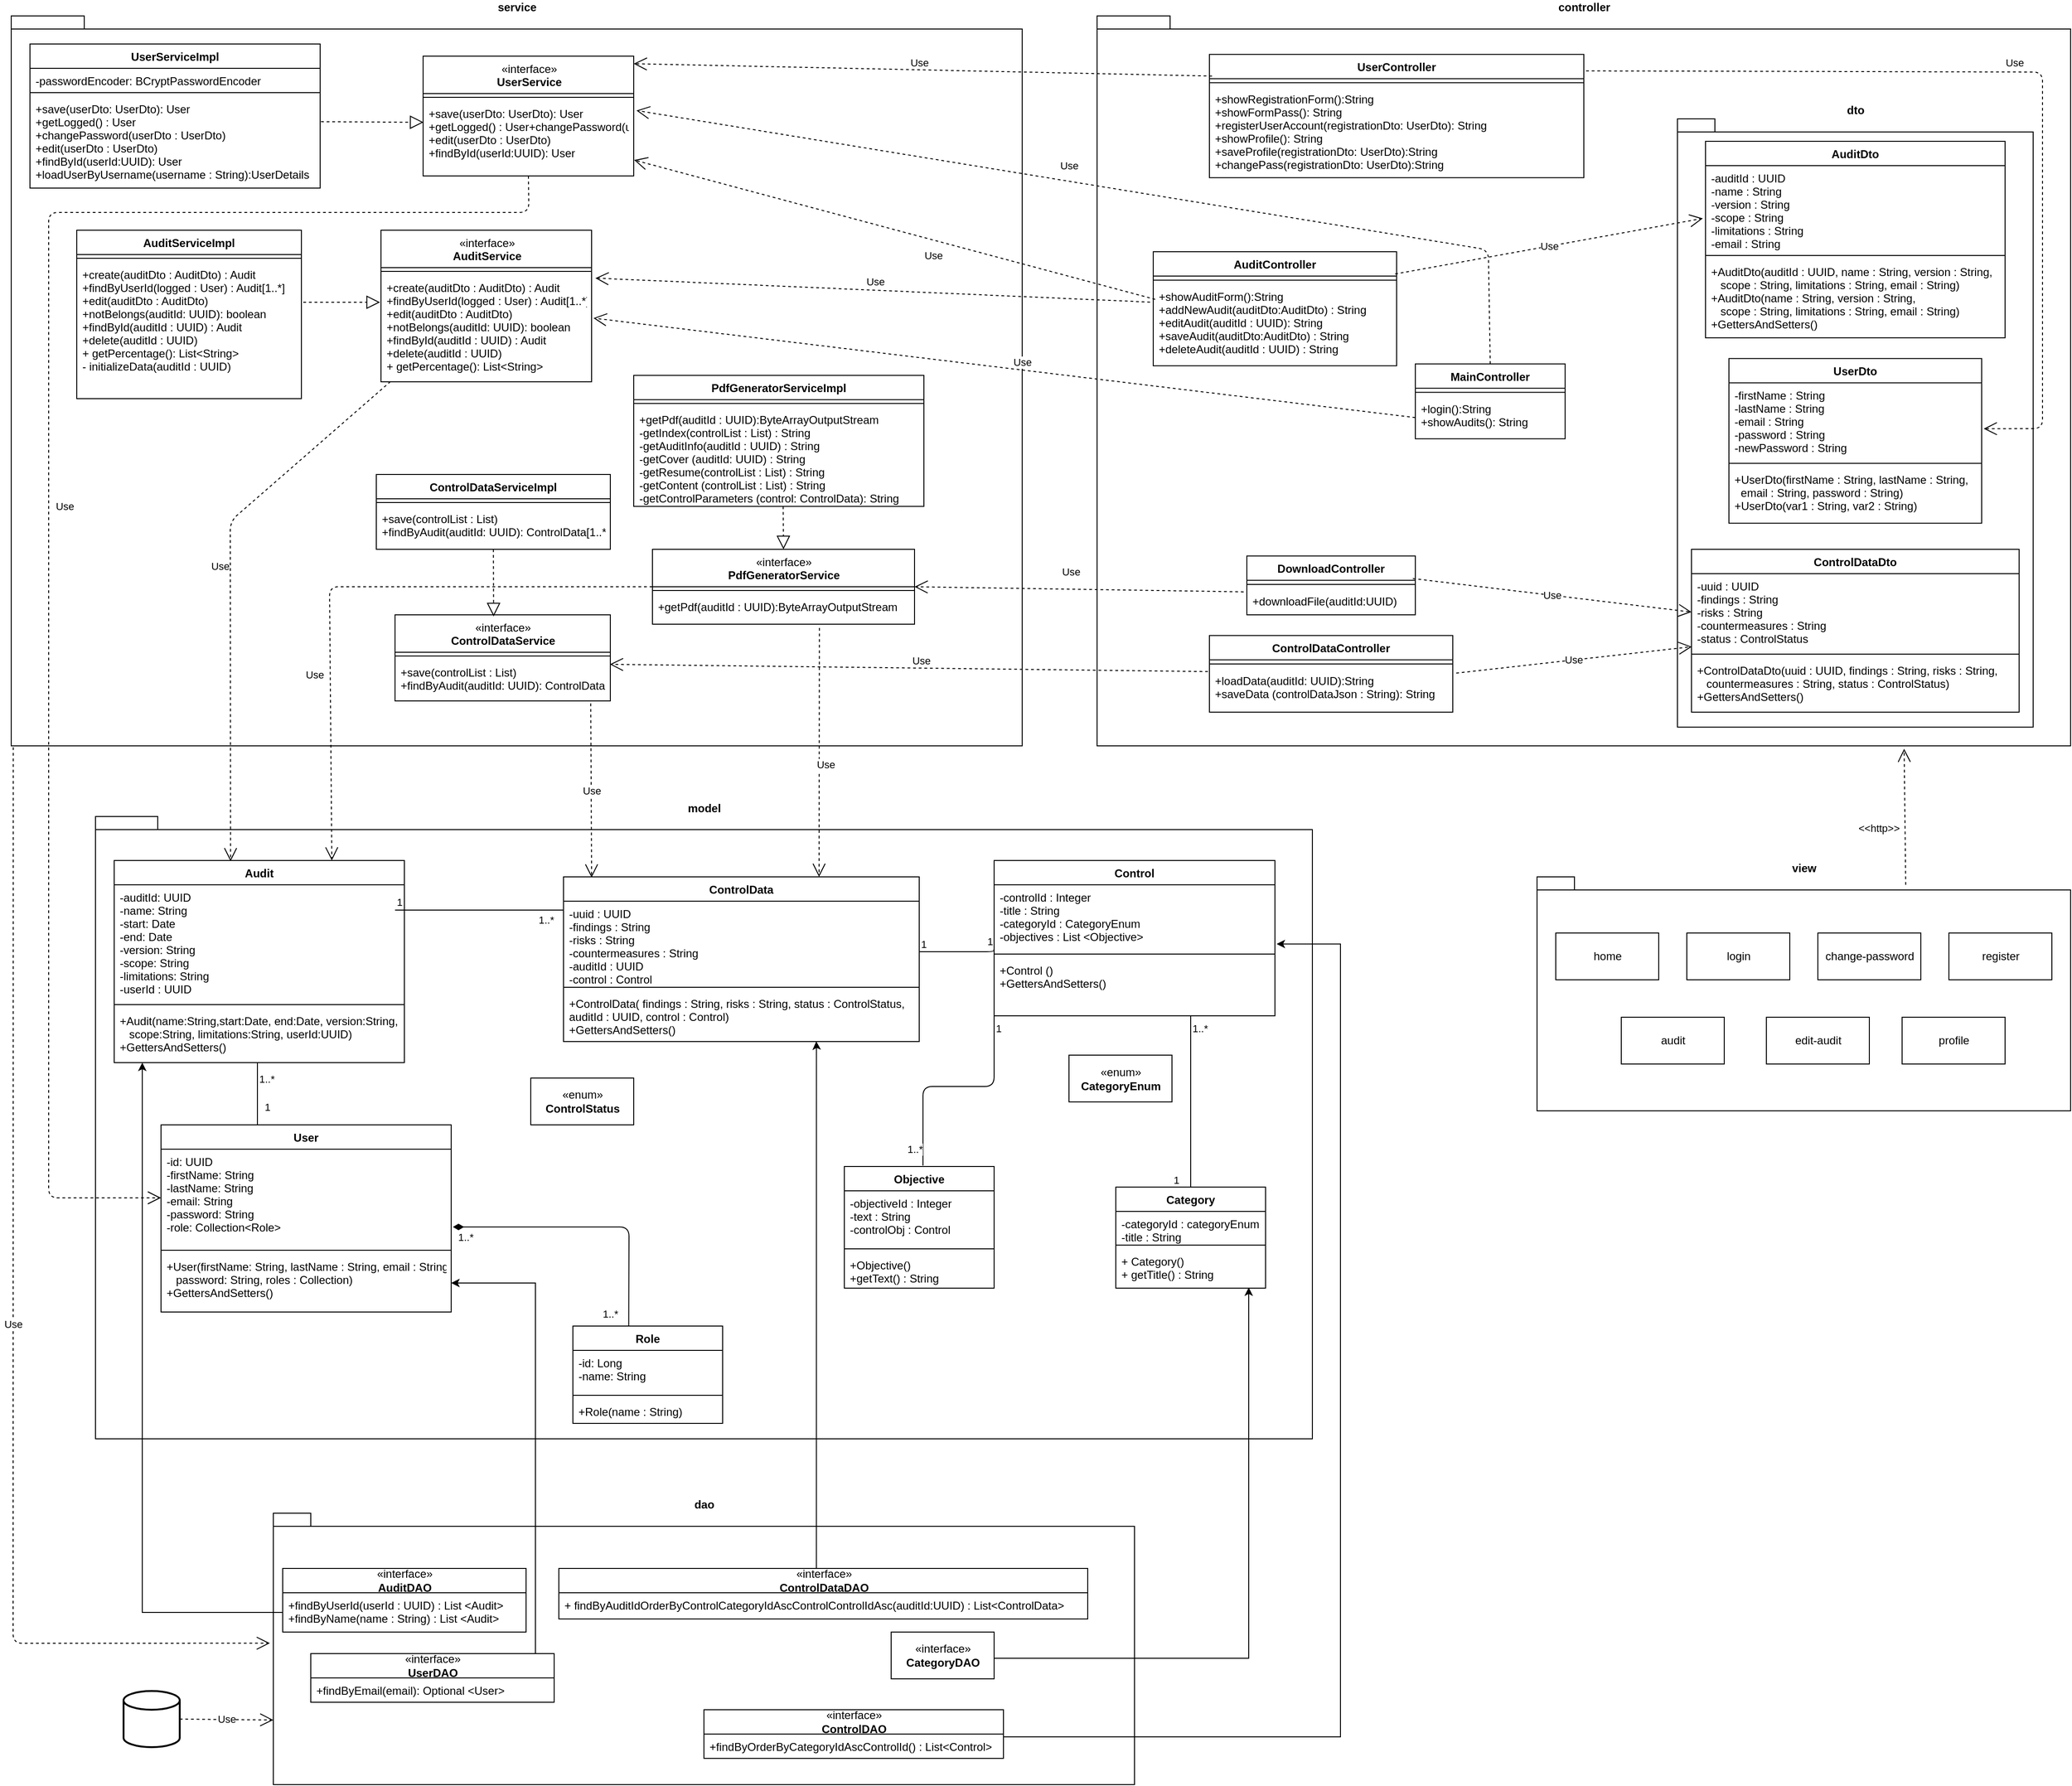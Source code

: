 <mxfile version="14.6.13" type="github" pages="2">
  <diagram id="kV6jJbXeaDeTd83aYg1n" name="Clases">
    <mxGraphModel dx="3460" dy="2992" grid="1" gridSize="10" guides="1" tooltips="1" connect="1" arrows="1" fold="1" page="1" pageScale="1" pageWidth="1000" pageHeight="1169" math="0" shadow="0">
      <root>
        <mxCell id="0" />
        <mxCell id="1" parent="0" />
        <mxCell id="-Yj_t4PJWCOOp4zallga-2" value="&lt;div&gt;dao&lt;/div&gt;" style="shape=folder;fontStyle=1;spacingTop=10;tabWidth=40;tabHeight=14;tabPosition=left;html=1;labelPosition=center;verticalLabelPosition=top;align=center;verticalAlign=bottom;horizontal=1;" parent="1" vertex="1">
          <mxGeometry x="400" y="1140" width="920" height="290" as="geometry" />
        </mxCell>
        <mxCell id="-Yj_t4PJWCOOp4zallga-8" value="«interface»&lt;br&gt;&lt;b&gt;CategoryDAO&lt;/b&gt;" style="html=1;" parent="1" vertex="1">
          <mxGeometry x="1060" y="1267" width="110" height="50" as="geometry" />
        </mxCell>
        <mxCell id="-Yj_t4PJWCOOp4zallga-10" value="«interface»&lt;br&gt;&lt;b&gt;UserDAO&lt;/b&gt;" style="swimlane;fontStyle=0;childLayout=stackLayout;horizontal=1;startSize=26;fillColor=none;horizontalStack=0;resizeParent=1;resizeParentMax=0;resizeLast=0;collapsible=1;marginBottom=0;verticalAlign=middle;html=1;" parent="1" vertex="1">
          <mxGeometry x="440" y="1290" width="260" height="52" as="geometry" />
        </mxCell>
        <mxCell id="-Yj_t4PJWCOOp4zallga-11" value="+findByEmail(email): Optional &lt;User&gt;" style="text;strokeColor=none;fillColor=none;align=left;verticalAlign=top;spacingLeft=4;spacingRight=4;overflow=hidden;rotatable=0;points=[[0,0.5],[1,0.5]];portConstraint=eastwest;" parent="-Yj_t4PJWCOOp4zallga-10" vertex="1">
          <mxGeometry y="26" width="260" height="26" as="geometry" />
        </mxCell>
        <mxCell id="-Yj_t4PJWCOOp4zallga-45" value="&lt;div&gt;model&lt;/div&gt;" style="shape=folder;fontStyle=1;spacingTop=10;tabWidth=40;tabHeight=14;tabPosition=left;html=1;labelPosition=center;verticalLabelPosition=top;align=center;verticalAlign=bottom;horizontal=1;" parent="1" vertex="1">
          <mxGeometry x="210" y="395.5" width="1300" height="665" as="geometry" />
        </mxCell>
        <mxCell id="-Yj_t4PJWCOOp4zallga-46" value="User" style="swimlane;fontStyle=1;align=center;verticalAlign=top;childLayout=stackLayout;horizontal=1;startSize=26;horizontalStack=0;resizeParent=1;resizeParentMax=0;resizeLast=0;collapsible=1;marginBottom=0;" parent="1" vertex="1">
          <mxGeometry x="280" y="725" width="310" height="200" as="geometry" />
        </mxCell>
        <mxCell id="-Yj_t4PJWCOOp4zallga-47" value="-id: UUID&#xa;-firstName: String&#xa;-lastName: String&#xa;-email: String&#xa;-password: String&#xa;-role: Collection&lt;Role&gt;&#xa;" style="text;strokeColor=none;fillColor=none;align=left;verticalAlign=top;spacingLeft=4;spacingRight=4;overflow=hidden;rotatable=0;points=[[0,0.5],[1,0.5]];portConstraint=eastwest;" parent="-Yj_t4PJWCOOp4zallga-46" vertex="1">
          <mxGeometry y="26" width="310" height="104" as="geometry" />
        </mxCell>
        <mxCell id="-Yj_t4PJWCOOp4zallga-48" value="" style="line;strokeWidth=1;fillColor=none;align=left;verticalAlign=middle;spacingTop=-1;spacingLeft=3;spacingRight=3;rotatable=0;labelPosition=right;points=[];portConstraint=eastwest;" parent="-Yj_t4PJWCOOp4zallga-46" vertex="1">
          <mxGeometry y="130" width="310" height="8" as="geometry" />
        </mxCell>
        <mxCell id="-Yj_t4PJWCOOp4zallga-49" value="+User(firstName: String, lastName : String, email : String&#xa;   password: String, roles : Collection)&#xa;+GettersAndSetters()&#xa;" style="text;strokeColor=none;fillColor=none;align=left;verticalAlign=top;spacingLeft=4;spacingRight=4;overflow=hidden;rotatable=0;points=[[0,0.5],[1,0.5]];portConstraint=eastwest;" parent="-Yj_t4PJWCOOp4zallga-46" vertex="1">
          <mxGeometry y="138" width="310" height="62" as="geometry" />
        </mxCell>
        <mxCell id="-Yj_t4PJWCOOp4zallga-50" value="Audit" style="swimlane;fontStyle=1;align=center;verticalAlign=top;childLayout=stackLayout;horizontal=1;startSize=26;horizontalStack=0;resizeParent=1;resizeParentMax=0;resizeLast=0;collapsible=1;marginBottom=0;" parent="1" vertex="1">
          <mxGeometry x="230" y="442.5" width="310" height="216" as="geometry" />
        </mxCell>
        <mxCell id="-Yj_t4PJWCOOp4zallga-51" value="-auditId: UUID&#xa;-name: String&#xa;-start: Date&#xa;-end: Date&#xa;-version: String&#xa;-scope: String&#xa;-limitations: String&#xa;-userId : UUID&#xa;&#xa;" style="text;strokeColor=none;fillColor=none;align=left;verticalAlign=top;spacingLeft=4;spacingRight=4;overflow=hidden;rotatable=0;points=[[0,0.5],[1,0.5]];portConstraint=eastwest;" parent="-Yj_t4PJWCOOp4zallga-50" vertex="1">
          <mxGeometry y="26" width="310" height="124" as="geometry" />
        </mxCell>
        <mxCell id="-Yj_t4PJWCOOp4zallga-52" value="" style="line;strokeWidth=1;fillColor=none;align=left;verticalAlign=middle;spacingTop=-1;spacingLeft=3;spacingRight=3;rotatable=0;labelPosition=right;points=[];portConstraint=eastwest;" parent="-Yj_t4PJWCOOp4zallga-50" vertex="1">
          <mxGeometry y="150" width="310" height="8" as="geometry" />
        </mxCell>
        <mxCell id="-Yj_t4PJWCOOp4zallga-53" value="+Audit(name:String,start:Date, end:Date, version:String,&#xa;   scope:String, limitations:String, userId:UUID)&#xa;+GettersAndSetters()&#xa;" style="text;strokeColor=none;fillColor=none;align=left;verticalAlign=top;spacingLeft=4;spacingRight=4;overflow=hidden;rotatable=0;points=[[0,0.5],[1,0.5]];portConstraint=eastwest;" parent="-Yj_t4PJWCOOp4zallga-50" vertex="1">
          <mxGeometry y="158" width="310" height="58" as="geometry" />
        </mxCell>
        <mxCell id="-Yj_t4PJWCOOp4zallga-54" value="Control" style="swimlane;fontStyle=1;align=center;verticalAlign=top;childLayout=stackLayout;horizontal=1;startSize=26;horizontalStack=0;resizeParent=1;resizeParentMax=0;resizeLast=0;collapsible=1;marginBottom=0;" parent="1" vertex="1">
          <mxGeometry x="1170" y="442.5" width="300" height="166" as="geometry" />
        </mxCell>
        <mxCell id="-Yj_t4PJWCOOp4zallga-55" value="-controlId : Integer&#xa;-title : String&#xa;-categoryId : CategoryEnum&#xa;-objectives : List &lt;Objective&gt;&#xa;" style="text;strokeColor=none;fillColor=none;align=left;verticalAlign=top;spacingLeft=4;spacingRight=4;overflow=hidden;rotatable=0;points=[[0,0.5],[1,0.5]];portConstraint=eastwest;" parent="-Yj_t4PJWCOOp4zallga-54" vertex="1">
          <mxGeometry y="26" width="300" height="70" as="geometry" />
        </mxCell>
        <mxCell id="-Yj_t4PJWCOOp4zallga-56" value="" style="line;strokeWidth=1;fillColor=none;align=left;verticalAlign=middle;spacingTop=-1;spacingLeft=3;spacingRight=3;rotatable=0;labelPosition=right;points=[];portConstraint=eastwest;" parent="-Yj_t4PJWCOOp4zallga-54" vertex="1">
          <mxGeometry y="96" width="300" height="8" as="geometry" />
        </mxCell>
        <mxCell id="-Yj_t4PJWCOOp4zallga-57" value="+Control ()&#xa;+GettersAndSetters()&#xa;" style="text;strokeColor=none;fillColor=none;align=left;verticalAlign=top;spacingLeft=4;spacingRight=4;overflow=hidden;rotatable=0;points=[[0,0.5],[1,0.5]];portConstraint=eastwest;" parent="-Yj_t4PJWCOOp4zallga-54" vertex="1">
          <mxGeometry y="104" width="300" height="62" as="geometry" />
        </mxCell>
        <mxCell id="-Yj_t4PJWCOOp4zallga-58" value="ControlData" style="swimlane;fontStyle=1;align=center;verticalAlign=top;childLayout=stackLayout;horizontal=1;startSize=26;horizontalStack=0;resizeParent=1;resizeParentMax=0;resizeLast=0;collapsible=1;marginBottom=0;" parent="1" vertex="1">
          <mxGeometry x="710" y="460" width="380" height="176" as="geometry" />
        </mxCell>
        <mxCell id="-Yj_t4PJWCOOp4zallga-59" value="-uuid : UUID&#xa;-findings : String&#xa;-risks : String&#xa;-countermeasures : String&#xa;-auditId : UUID&#xa;-control : Control&#xa;&#xa;" style="text;strokeColor=none;fillColor=none;align=left;verticalAlign=top;spacingLeft=4;spacingRight=4;overflow=hidden;rotatable=0;points=[[0,0.5],[1,0.5]];portConstraint=eastwest;" parent="-Yj_t4PJWCOOp4zallga-58" vertex="1">
          <mxGeometry y="26" width="380" height="88" as="geometry" />
        </mxCell>
        <mxCell id="-Yj_t4PJWCOOp4zallga-60" value="" style="line;strokeWidth=1;fillColor=none;align=left;verticalAlign=middle;spacingTop=-1;spacingLeft=3;spacingRight=3;rotatable=0;labelPosition=right;points=[];portConstraint=eastwest;" parent="-Yj_t4PJWCOOp4zallga-58" vertex="1">
          <mxGeometry y="114" width="380" height="8" as="geometry" />
        </mxCell>
        <mxCell id="-Yj_t4PJWCOOp4zallga-61" value="+ControlData( findings : String, risks : String, status : ControlStatus,&#xa;auditId : UUID, control : Control)&#xa;+GettersAndSetters()&#xa;" style="text;strokeColor=none;fillColor=none;align=left;verticalAlign=top;spacingLeft=4;spacingRight=4;overflow=hidden;rotatable=0;points=[[0,0.5],[1,0.5]];portConstraint=eastwest;" parent="-Yj_t4PJWCOOp4zallga-58" vertex="1">
          <mxGeometry y="122" width="380" height="54" as="geometry" />
        </mxCell>
        <mxCell id="-Yj_t4PJWCOOp4zallga-66" value="Objective&#xa;" style="swimlane;fontStyle=1;align=center;verticalAlign=top;childLayout=stackLayout;horizontal=1;startSize=26;horizontalStack=0;resizeParent=1;resizeParentMax=0;resizeLast=0;collapsible=1;marginBottom=0;" parent="1" vertex="1">
          <mxGeometry x="1010" y="769.5" width="160" height="130" as="geometry" />
        </mxCell>
        <mxCell id="-Yj_t4PJWCOOp4zallga-67" value="-objectiveId : Integer&#xa;-text : String&#xa;-controlObj : Control&#xa;" style="text;strokeColor=none;fillColor=none;align=left;verticalAlign=top;spacingLeft=4;spacingRight=4;overflow=hidden;rotatable=0;points=[[0,0.5],[1,0.5]];portConstraint=eastwest;" parent="-Yj_t4PJWCOOp4zallga-66" vertex="1">
          <mxGeometry y="26" width="160" height="58" as="geometry" />
        </mxCell>
        <mxCell id="-Yj_t4PJWCOOp4zallga-68" value="" style="line;strokeWidth=1;fillColor=none;align=left;verticalAlign=middle;spacingTop=-1;spacingLeft=3;spacingRight=3;rotatable=0;labelPosition=right;points=[];portConstraint=eastwest;" parent="-Yj_t4PJWCOOp4zallga-66" vertex="1">
          <mxGeometry y="84" width="160" height="8" as="geometry" />
        </mxCell>
        <mxCell id="-Yj_t4PJWCOOp4zallga-69" value="+Objective()&#xa;+getText() : String&#xa;" style="text;strokeColor=none;fillColor=none;align=left;verticalAlign=top;spacingLeft=4;spacingRight=4;overflow=hidden;rotatable=0;points=[[0,0.5],[1,0.5]];portConstraint=eastwest;" parent="-Yj_t4PJWCOOp4zallga-66" vertex="1">
          <mxGeometry y="92" width="160" height="38" as="geometry" />
        </mxCell>
        <mxCell id="-Yj_t4PJWCOOp4zallga-70" value="Category" style="swimlane;fontStyle=1;align=center;verticalAlign=top;childLayout=stackLayout;horizontal=1;startSize=26;horizontalStack=0;resizeParent=1;resizeParentMax=0;resizeLast=0;collapsible=1;marginBottom=0;" parent="1" vertex="1">
          <mxGeometry x="1300" y="791.5" width="160" height="108" as="geometry" />
        </mxCell>
        <mxCell id="-Yj_t4PJWCOOp4zallga-71" value="-categoryId : categoryEnum&#xa;-title : String&#xa;" style="text;strokeColor=none;fillColor=none;align=left;verticalAlign=top;spacingLeft=4;spacingRight=4;overflow=hidden;rotatable=0;points=[[0,0.5],[1,0.5]];portConstraint=eastwest;" parent="-Yj_t4PJWCOOp4zallga-70" vertex="1">
          <mxGeometry y="26" width="160" height="32" as="geometry" />
        </mxCell>
        <mxCell id="-Yj_t4PJWCOOp4zallga-72" value="" style="line;strokeWidth=1;fillColor=none;align=left;verticalAlign=middle;spacingTop=-1;spacingLeft=3;spacingRight=3;rotatable=0;labelPosition=right;points=[];portConstraint=eastwest;" parent="-Yj_t4PJWCOOp4zallga-70" vertex="1">
          <mxGeometry y="58" width="160" height="8" as="geometry" />
        </mxCell>
        <mxCell id="-Yj_t4PJWCOOp4zallga-73" value="+ Category() &#xa;+ getTitle() : String&#xa;" style="text;strokeColor=none;fillColor=none;align=left;verticalAlign=top;spacingLeft=4;spacingRight=4;overflow=hidden;rotatable=0;points=[[0,0.5],[1,0.5]];portConstraint=eastwest;" parent="-Yj_t4PJWCOOp4zallga-70" vertex="1">
          <mxGeometry y="66" width="160" height="42" as="geometry" />
        </mxCell>
        <mxCell id="-Yj_t4PJWCOOp4zallga-74" value="Role" style="swimlane;fontStyle=1;align=center;verticalAlign=top;childLayout=stackLayout;horizontal=1;startSize=26;horizontalStack=0;resizeParent=1;resizeParentMax=0;resizeLast=0;collapsible=1;marginBottom=0;" parent="1" vertex="1">
          <mxGeometry x="720" y="940" width="160" height="104" as="geometry" />
        </mxCell>
        <mxCell id="-Yj_t4PJWCOOp4zallga-75" value="-id: Long&#xa;-name: String&#xa;" style="text;strokeColor=none;fillColor=none;align=left;verticalAlign=top;spacingLeft=4;spacingRight=4;overflow=hidden;rotatable=0;points=[[0,0.5],[1,0.5]];portConstraint=eastwest;" parent="-Yj_t4PJWCOOp4zallga-74" vertex="1">
          <mxGeometry y="26" width="160" height="44" as="geometry" />
        </mxCell>
        <mxCell id="-Yj_t4PJWCOOp4zallga-76" value="" style="line;strokeWidth=1;fillColor=none;align=left;verticalAlign=middle;spacingTop=-1;spacingLeft=3;spacingRight=3;rotatable=0;labelPosition=right;points=[];portConstraint=eastwest;" parent="-Yj_t4PJWCOOp4zallga-74" vertex="1">
          <mxGeometry y="70" width="160" height="8" as="geometry" />
        </mxCell>
        <mxCell id="-Yj_t4PJWCOOp4zallga-77" value="+Role(name : String)" style="text;strokeColor=none;fillColor=none;align=left;verticalAlign=top;spacingLeft=4;spacingRight=4;overflow=hidden;rotatable=0;points=[[0,0.5],[1,0.5]];portConstraint=eastwest;" parent="-Yj_t4PJWCOOp4zallga-74" vertex="1">
          <mxGeometry y="78" width="160" height="26" as="geometry" />
        </mxCell>
        <mxCell id="-Yj_t4PJWCOOp4zallga-78" value="«enum»&lt;br&gt;&lt;b&gt;ControlStatus&lt;/b&gt;" style="html=1;" parent="1" vertex="1">
          <mxGeometry x="675" y="675" width="110" height="50" as="geometry" />
        </mxCell>
        <mxCell id="-Yj_t4PJWCOOp4zallga-79" value="" style="endArrow=diamondThin;html=1;edgeStyle=orthogonalEdgeStyle;exitX=0.373;exitY=-0.002;exitDx=0;exitDy=0;exitPerimeter=0;startArrow=none;startFill=0;endFill=1;endSize=9;entryX=1.006;entryY=0.799;entryDx=0;entryDy=0;entryPerimeter=0;" parent="1" source="-Yj_t4PJWCOOp4zallga-74" target="-Yj_t4PJWCOOp4zallga-47" edge="1">
          <mxGeometry x="210" y="395.5" as="geometry">
            <mxPoint x="460" y="989.5" as="sourcePoint" />
            <mxPoint x="540" y="927" as="targetPoint" />
            <Array as="points">
              <mxPoint x="780" y="920" />
              <mxPoint x="780" y="920" />
              <mxPoint x="780" y="834" />
            </Array>
          </mxGeometry>
        </mxCell>
        <mxCell id="-Yj_t4PJWCOOp4zallga-80" value="1..*" style="edgeLabel;resizable=0;html=1;align=left;verticalAlign=bottom;" parent="-Yj_t4PJWCOOp4zallga-79" connectable="0" vertex="1">
          <mxGeometry x="-1" relative="1" as="geometry">
            <mxPoint x="-30" y="-4" as="offset" />
          </mxGeometry>
        </mxCell>
        <mxCell id="-Yj_t4PJWCOOp4zallga-81" value="1..*" style="edgeLabel;resizable=0;html=1;align=right;verticalAlign=bottom;" parent="-Yj_t4PJWCOOp4zallga-79" connectable="0" vertex="1">
          <mxGeometry x="1" relative="1" as="geometry">
            <mxPoint x="23" y="19" as="offset" />
          </mxGeometry>
        </mxCell>
        <mxCell id="-Yj_t4PJWCOOp4zallga-82" value="" style="endArrow=none;html=1;edgeStyle=orthogonalEdgeStyle;entryX=0.5;entryY=0;entryDx=0;entryDy=0;" parent="1" target="-Yj_t4PJWCOOp4zallga-70" edge="1">
          <mxGeometry x="210" y="395.5" as="geometry">
            <mxPoint x="1380" y="609" as="sourcePoint" />
            <mxPoint x="1010" y="544.5" as="targetPoint" />
            <Array as="points">
              <mxPoint x="1380" y="609" />
            </Array>
          </mxGeometry>
        </mxCell>
        <mxCell id="-Yj_t4PJWCOOp4zallga-83" value="1..*" style="edgeLabel;resizable=0;html=1;align=left;verticalAlign=bottom;" parent="-Yj_t4PJWCOOp4zallga-82" connectable="0" vertex="1">
          <mxGeometry x="-1" relative="1" as="geometry">
            <mxPoint y="21" as="offset" />
          </mxGeometry>
        </mxCell>
        <mxCell id="-Yj_t4PJWCOOp4zallga-84" value="&lt;div&gt;1&lt;/div&gt;" style="edgeLabel;resizable=0;html=1;align=right;verticalAlign=bottom;" parent="-Yj_t4PJWCOOp4zallga-82" connectable="0" vertex="1">
          <mxGeometry x="1" relative="1" as="geometry">
            <mxPoint x="-12" y="1" as="offset" />
          </mxGeometry>
        </mxCell>
        <mxCell id="-Yj_t4PJWCOOp4zallga-85" value="" style="endArrow=none;html=1;edgeStyle=orthogonalEdgeStyle;entryX=-0.001;entryY=0.988;entryDx=0;entryDy=0;entryPerimeter=0;" parent="1" source="-Yj_t4PJWCOOp4zallga-59" target="-Yj_t4PJWCOOp4zallga-55" edge="1">
          <mxGeometry x="210" y="395.5" as="geometry">
            <mxPoint x="670" y="900.5" as="sourcePoint" />
            <mxPoint x="830" y="900.5" as="targetPoint" />
            <Array as="points">
              <mxPoint x="1170" y="540" />
            </Array>
          </mxGeometry>
        </mxCell>
        <mxCell id="-Yj_t4PJWCOOp4zallga-86" value="1" style="edgeLabel;resizable=0;html=1;align=left;verticalAlign=bottom;" parent="-Yj_t4PJWCOOp4zallga-85" connectable="0" vertex="1">
          <mxGeometry x="-1" relative="1" as="geometry" />
        </mxCell>
        <mxCell id="-Yj_t4PJWCOOp4zallga-87" value="1" style="edgeLabel;resizable=0;html=1;align=right;verticalAlign=bottom;" parent="-Yj_t4PJWCOOp4zallga-85" connectable="0" vertex="1">
          <mxGeometry x="1" relative="1" as="geometry" />
        </mxCell>
        <mxCell id="-Yj_t4PJWCOOp4zallga-88" value="" style="endArrow=none;html=1;edgeStyle=orthogonalEdgeStyle;entryX=0.525;entryY=-0.008;entryDx=0;entryDy=0;entryPerimeter=0;" parent="1" target="-Yj_t4PJWCOOp4zallga-66" edge="1">
          <mxGeometry x="210" y="395.5" as="geometry">
            <mxPoint x="1170" y="609" as="sourcePoint" />
            <mxPoint x="1010" y="900.5" as="targetPoint" />
            <Array as="points">
              <mxPoint x="1170" y="609" />
              <mxPoint x="1170" y="684" />
              <mxPoint x="1004" y="684" />
            </Array>
          </mxGeometry>
        </mxCell>
        <mxCell id="-Yj_t4PJWCOOp4zallga-89" value="1" style="edgeLabel;resizable=0;html=1;align=left;verticalAlign=bottom;" parent="-Yj_t4PJWCOOp4zallga-88" connectable="0" vertex="1">
          <mxGeometry x="-1" relative="1" as="geometry">
            <mxPoint y="21" as="offset" />
          </mxGeometry>
        </mxCell>
        <mxCell id="-Yj_t4PJWCOOp4zallga-90" value="1..*" style="edgeLabel;resizable=0;html=1;align=right;verticalAlign=bottom;" parent="-Yj_t4PJWCOOp4zallga-88" connectable="0" vertex="1">
          <mxGeometry x="1" relative="1" as="geometry">
            <mxPoint y="-9" as="offset" />
          </mxGeometry>
        </mxCell>
        <mxCell id="-Yj_t4PJWCOOp4zallga-94" value="" style="endArrow=none;html=1;edgeStyle=orthogonalEdgeStyle;" parent="1" target="-Yj_t4PJWCOOp4zallga-58" edge="1">
          <mxGeometry x="210" y="395.5" as="geometry">
            <mxPoint x="530" y="495.5" as="sourcePoint" />
            <mxPoint x="540" y="690.5" as="targetPoint" />
            <Array as="points">
              <mxPoint x="530" y="495.5" />
            </Array>
          </mxGeometry>
        </mxCell>
        <mxCell id="-Yj_t4PJWCOOp4zallga-95" value="&lt;div&gt;1&lt;/div&gt;" style="edgeLabel;resizable=0;html=1;align=left;verticalAlign=bottom;" parent="-Yj_t4PJWCOOp4zallga-94" connectable="0" vertex="1">
          <mxGeometry x="-1" relative="1" as="geometry" />
        </mxCell>
        <mxCell id="-Yj_t4PJWCOOp4zallga-96" value="1..*" style="edgeLabel;resizable=0;html=1;align=right;verticalAlign=bottom;" parent="-Yj_t4PJWCOOp4zallga-94" connectable="0" vertex="1">
          <mxGeometry x="1" relative="1" as="geometry">
            <mxPoint x="-10" y="19" as="offset" />
          </mxGeometry>
        </mxCell>
        <mxCell id="-Yj_t4PJWCOOp4zallga-97" value="" style="endArrow=none;html=1;edgeStyle=orthogonalEdgeStyle;" parent="1" edge="1">
          <mxGeometry x="210" y="395.5" as="geometry">
            <mxPoint x="383" y="659" as="sourcePoint" />
            <mxPoint x="383" y="725" as="targetPoint" />
            <Array as="points">
              <mxPoint x="383" y="659" />
            </Array>
          </mxGeometry>
        </mxCell>
        <mxCell id="-Yj_t4PJWCOOp4zallga-98" value="1..*" style="edgeLabel;resizable=0;html=1;align=left;verticalAlign=bottom;" parent="-Yj_t4PJWCOOp4zallga-97" connectable="0" vertex="1">
          <mxGeometry x="-1" relative="1" as="geometry">
            <mxPoint y="25" as="offset" />
          </mxGeometry>
        </mxCell>
        <mxCell id="-Yj_t4PJWCOOp4zallga-99" value="1" style="edgeLabel;resizable=0;html=1;align=right;verticalAlign=bottom;" parent="-Yj_t4PJWCOOp4zallga-97" connectable="0" vertex="1">
          <mxGeometry x="1" relative="1" as="geometry">
            <mxPoint x="14" y="-11" as="offset" />
          </mxGeometry>
        </mxCell>
        <mxCell id="PlXF2UBHKI5BEwp6dY41-1" value="«enum»&lt;br&gt;&lt;b&gt;CategoryEnum&lt;/b&gt;" style="html=1;" vertex="1" parent="1">
          <mxGeometry x="1250" y="650.5" width="110" height="50" as="geometry" />
        </mxCell>
        <mxCell id="-Yj_t4PJWCOOp4zallga-108" value="&lt;div&gt;service&lt;/div&gt;" style="shape=folder;fontStyle=1;spacingTop=10;tabWidth=40;tabHeight=14;tabPosition=left;html=1;labelPosition=center;verticalLabelPosition=top;align=center;verticalAlign=bottom;horizontal=1;" parent="1" vertex="1">
          <mxGeometry x="120" y="-460" width="1080" height="780" as="geometry" />
        </mxCell>
        <mxCell id="-Yj_t4PJWCOOp4zallga-111" value="AuditServiceImpl&#xa;" style="swimlane;fontStyle=1;align=center;verticalAlign=top;childLayout=stackLayout;horizontal=1;startSize=26;horizontalStack=0;resizeParent=1;resizeParentMax=0;resizeLast=0;collapsible=1;marginBottom=0;" parent="1" vertex="1">
          <mxGeometry x="190" y="-231" width="240" height="180" as="geometry" />
        </mxCell>
        <mxCell id="-Yj_t4PJWCOOp4zallga-113" value="" style="line;strokeWidth=1;fillColor=none;align=left;verticalAlign=middle;spacingTop=-1;spacingLeft=3;spacingRight=3;rotatable=0;labelPosition=right;points=[];portConstraint=eastwest;" parent="-Yj_t4PJWCOOp4zallga-111" vertex="1">
          <mxGeometry y="26" width="240" height="8" as="geometry" />
        </mxCell>
        <mxCell id="-Yj_t4PJWCOOp4zallga-114" value="+create(auditDto : AuditDto) : Audit&#xa;+findByUserId(logged : User) : Audit[1..*]&#xa;+edit(auditDto : AuditDto)&#xa;+notBelongs(auditId: UUID): boolean&#xa;+findById(auditId : UUID) : Audit&#xa;+delete(auditId : UUID)&#xa;+ getPercentage(): List&lt;String&gt;&#xa;- initializeData(auditId : UUID)&#xa;&#xa;&#xa;&#xa;&#xa;" style="text;strokeColor=none;fillColor=none;align=left;verticalAlign=top;spacingLeft=4;spacingRight=4;overflow=hidden;rotatable=0;points=[[0,0.5],[1,0.5]];portConstraint=eastwest;" parent="-Yj_t4PJWCOOp4zallga-111" vertex="1">
          <mxGeometry y="34" width="240" height="146" as="geometry" />
        </mxCell>
        <mxCell id="-Yj_t4PJWCOOp4zallga-115" value="" style="endArrow=block;dashed=1;endFill=0;endSize=12;html=1;" parent="1" edge="1">
          <mxGeometry x="40" y="-370" width="160" as="geometry">
            <mxPoint x="432" y="-154" as="sourcePoint" />
            <mxPoint x="514" y="-154" as="targetPoint" />
          </mxGeometry>
        </mxCell>
        <mxCell id="-Yj_t4PJWCOOp4zallga-117" value="ControlDataServiceImpl&#xa;" style="swimlane;fontStyle=1;align=center;verticalAlign=top;childLayout=stackLayout;horizontal=1;startSize=26;horizontalStack=0;resizeParent=1;resizeParentMax=0;resizeLast=0;collapsible=1;marginBottom=0;" parent="1" vertex="1">
          <mxGeometry x="510" y="30" width="250" height="80" as="geometry" />
        </mxCell>
        <mxCell id="-Yj_t4PJWCOOp4zallga-119" value="" style="line;strokeWidth=1;fillColor=none;align=left;verticalAlign=middle;spacingTop=-1;spacingLeft=3;spacingRight=3;rotatable=0;labelPosition=right;points=[];portConstraint=eastwest;" parent="-Yj_t4PJWCOOp4zallga-117" vertex="1">
          <mxGeometry y="26" width="250" height="8" as="geometry" />
        </mxCell>
        <mxCell id="-Yj_t4PJWCOOp4zallga-120" value="+save(controlList : List)&#xa;+findByAudit(auditId: UUID): ControlData[1..*]&#xa;&#xa;&#xa;&#xa;" style="text;strokeColor=none;fillColor=none;align=left;verticalAlign=top;spacingLeft=4;spacingRight=4;overflow=hidden;rotatable=0;points=[[0,0.5],[1,0.5]];portConstraint=eastwest;" parent="-Yj_t4PJWCOOp4zallga-117" vertex="1">
          <mxGeometry y="34" width="250" height="46" as="geometry" />
        </mxCell>
        <mxCell id="tNRHAjsADiZPEaAnYKax-21" value="«interface»&lt;br&gt;&lt;b&gt;AuditService&lt;/b&gt;" style="swimlane;fontStyle=0;align=center;verticalAlign=top;childLayout=stackLayout;horizontal=1;startSize=40;horizontalStack=0;resizeParent=1;resizeParentMax=0;resizeLast=0;collapsible=1;marginBottom=0;html=1;" parent="1" vertex="1">
          <mxGeometry x="515" y="-231" width="225" height="162" as="geometry" />
        </mxCell>
        <mxCell id="tNRHAjsADiZPEaAnYKax-22" value="" style="line;strokeWidth=1;fillColor=none;align=left;verticalAlign=middle;spacingTop=-1;spacingLeft=3;spacingRight=3;rotatable=0;labelPosition=right;points=[];portConstraint=eastwest;" parent="tNRHAjsADiZPEaAnYKax-21" vertex="1">
          <mxGeometry y="40" width="225" height="8" as="geometry" />
        </mxCell>
        <mxCell id="tNRHAjsADiZPEaAnYKax-23" value="+create(auditDto : AuditDto) : Audit&#xa;+findByUserId(logged : User) : Audit[1..*]&#xa;+edit(auditDto : AuditDto)&#xa;+notBelongs(auditId: UUID): boolean&#xa;+findById(auditId : UUID) : Audit&#xa;+delete(auditId : UUID)&#xa;+ getPercentage(): List&lt;String&gt;&#xa;&#xa;" style="text;strokeColor=none;fillColor=none;align=left;verticalAlign=top;spacingLeft=4;spacingRight=4;overflow=hidden;rotatable=0;points=[[0,0.5],[1,0.5]];portConstraint=eastwest;" parent="tNRHAjsADiZPEaAnYKax-21" vertex="1">
          <mxGeometry y="48" width="225" height="114" as="geometry" />
        </mxCell>
        <mxCell id="tNRHAjsADiZPEaAnYKax-24" value="«interface»&lt;br&gt;&lt;b&gt;ControlDataService&lt;/b&gt;" style="swimlane;fontStyle=0;align=center;verticalAlign=top;childLayout=stackLayout;horizontal=1;startSize=40;horizontalStack=0;resizeParent=1;resizeParentMax=0;resizeLast=0;collapsible=1;marginBottom=0;html=1;" parent="1" vertex="1">
          <mxGeometry x="530" y="180" width="230" height="92" as="geometry" />
        </mxCell>
        <mxCell id="tNRHAjsADiZPEaAnYKax-25" value="" style="line;strokeWidth=1;fillColor=none;align=left;verticalAlign=middle;spacingTop=-1;spacingLeft=3;spacingRight=3;rotatable=0;labelPosition=right;points=[];portConstraint=eastwest;" parent="tNRHAjsADiZPEaAnYKax-24" vertex="1">
          <mxGeometry y="40" width="230" height="8" as="geometry" />
        </mxCell>
        <mxCell id="tNRHAjsADiZPEaAnYKax-26" value="+save(controlList : List)&#xa;+findByAudit(auditId: UUID): ControlData[1..*]&#xa;&#xa;" style="text;strokeColor=none;fillColor=none;align=left;verticalAlign=top;spacingLeft=4;spacingRight=4;overflow=hidden;rotatable=0;points=[[0,0.5],[1,0.5]];portConstraint=eastwest;" parent="tNRHAjsADiZPEaAnYKax-24" vertex="1">
          <mxGeometry y="48" width="230" height="44" as="geometry" />
        </mxCell>
        <mxCell id="-Yj_t4PJWCOOp4zallga-121" value="" style="endArrow=block;dashed=1;endFill=0;endSize=12;html=1;entryX=0.458;entryY=0.019;entryDx=0;entryDy=0;entryPerimeter=0;" parent="1" source="-Yj_t4PJWCOOp4zallga-120" target="tNRHAjsADiZPEaAnYKax-24" edge="1">
          <mxGeometry x="40" y="-370" width="160" as="geometry">
            <mxPoint x="280" y="723" as="sourcePoint" />
            <mxPoint x="440" y="723" as="targetPoint" />
          </mxGeometry>
        </mxCell>
        <mxCell id="-Yj_t4PJWCOOp4zallga-31" value="&lt;div&gt;controller&lt;/div&gt;" style="shape=folder;fontStyle=1;spacingTop=10;tabWidth=40;tabHeight=14;tabPosition=left;html=1;labelPosition=center;verticalLabelPosition=top;align=center;verticalAlign=bottom;horizontal=1;" parent="1" vertex="1">
          <mxGeometry x="1280" y="-460" width="1040" height="780" as="geometry" />
        </mxCell>
        <mxCell id="-Yj_t4PJWCOOp4zallga-32" value="AuditController" style="swimlane;fontStyle=1;align=center;verticalAlign=top;childLayout=stackLayout;horizontal=1;startSize=26;horizontalStack=0;resizeParent=1;resizeParentMax=0;resizeLast=0;collapsible=1;marginBottom=0;" parent="1" vertex="1">
          <mxGeometry x="1340" y="-208.003" width="260" height="121.837" as="geometry" />
        </mxCell>
        <mxCell id="-Yj_t4PJWCOOp4zallga-34" value="" style="line;strokeWidth=1;fillColor=none;align=left;verticalAlign=middle;spacingTop=-1;spacingLeft=3;spacingRight=3;rotatable=0;labelPosition=right;points=[];portConstraint=eastwest;" parent="-Yj_t4PJWCOOp4zallga-32" vertex="1">
          <mxGeometry y="26" width="260" height="8.667" as="geometry" />
        </mxCell>
        <mxCell id="-Yj_t4PJWCOOp4zallga-35" value="+showAuditForm():String&#xa;+addNewAudit(auditDto:AuditDto) : String&#xa;+editAudit(auditId : UUID): String&#xa;+saveAudit(auditDto:AuditDto) : String&#xa;+deleteAudit(auditId : UUID) : String&#xa;" style="text;strokeColor=none;fillColor=none;align=left;verticalAlign=top;spacingLeft=4;spacingRight=4;overflow=hidden;rotatable=0;points=[[0,0.5],[1,0.5]];portConstraint=eastwest;" parent="-Yj_t4PJWCOOp4zallga-32" vertex="1">
          <mxGeometry y="34.667" width="260" height="87.17" as="geometry" />
        </mxCell>
        <mxCell id="-Yj_t4PJWCOOp4zallga-36" value="MainController&#xa;" style="swimlane;fontStyle=1;align=center;verticalAlign=top;childLayout=stackLayout;horizontal=1;startSize=26;horizontalStack=0;resizeParent=1;resizeParentMax=0;resizeLast=0;collapsible=1;marginBottom=0;" parent="1" vertex="1">
          <mxGeometry x="1620" y="-88.08" width="160" height="79.997" as="geometry" />
        </mxCell>
        <mxCell id="-Yj_t4PJWCOOp4zallga-38" value="" style="line;strokeWidth=1;fillColor=none;align=left;verticalAlign=middle;spacingTop=-1;spacingLeft=3;spacingRight=3;rotatable=0;labelPosition=right;points=[];portConstraint=eastwest;" parent="-Yj_t4PJWCOOp4zallga-36" vertex="1">
          <mxGeometry y="26" width="160" height="8.667" as="geometry" />
        </mxCell>
        <mxCell id="-Yj_t4PJWCOOp4zallga-39" value="+login():String&#xa;+showAudits(): String&#xa;" style="text;strokeColor=none;fillColor=none;align=left;verticalAlign=top;spacingLeft=4;spacingRight=4;overflow=hidden;rotatable=0;points=[[0,0.5],[1,0.5]];portConstraint=eastwest;" parent="-Yj_t4PJWCOOp4zallga-36" vertex="1">
          <mxGeometry y="34.667" width="160" height="45.33" as="geometry" />
        </mxCell>
        <mxCell id="-Yj_t4PJWCOOp4zallga-100" style="edgeStyle=orthogonalEdgeStyle;rounded=0;orthogonalLoop=1;jettySize=auto;html=1;exitX=0;exitY=0.5;exitDx=0;exitDy=0;" parent="1" source="PlXF2UBHKI5BEwp6dY41-32" target="-Yj_t4PJWCOOp4zallga-53" edge="1">
          <mxGeometry relative="1" as="geometry">
            <Array as="points">
              <mxPoint x="260" y="1246" />
            </Array>
            <mxPoint x="260" y="1180" as="sourcePoint" />
          </mxGeometry>
        </mxCell>
        <mxCell id="-Yj_t4PJWCOOp4zallga-101" style="edgeStyle=orthogonalEdgeStyle;rounded=0;orthogonalLoop=1;jettySize=auto;html=1;" parent="1" source="-Yj_t4PJWCOOp4zallga-10" target="-Yj_t4PJWCOOp4zallga-49" edge="1">
          <mxGeometry relative="1" as="geometry">
            <Array as="points">
              <mxPoint x="680" y="894" />
            </Array>
          </mxGeometry>
        </mxCell>
        <mxCell id="-Yj_t4PJWCOOp4zallga-102" style="edgeStyle=orthogonalEdgeStyle;rounded=0;orthogonalLoop=1;jettySize=auto;html=1;exitX=1;exitY=0.115;exitDx=0;exitDy=0;exitPerimeter=0;entryX=1.006;entryY=0.903;entryDx=0;entryDy=0;entryPerimeter=0;" parent="1" source="PlXF2UBHKI5BEwp6dY41-35" target="-Yj_t4PJWCOOp4zallga-55" edge="1">
          <mxGeometry relative="1" as="geometry">
            <mxPoint x="1216" y="610" as="targetPoint" />
            <Array as="points">
              <mxPoint x="1540" y="1379" />
              <mxPoint x="1540" y="532" />
            </Array>
            <mxPoint x="790" y="1315" as="sourcePoint" />
          </mxGeometry>
        </mxCell>
        <mxCell id="-Yj_t4PJWCOOp4zallga-40" value="UserController" style="swimlane;fontStyle=1;align=center;verticalAlign=top;childLayout=stackLayout;horizontal=1;startSize=26;horizontalStack=0;resizeParent=1;resizeParentMax=0;resizeLast=0;collapsible=1;marginBottom=0;" parent="1" vertex="1">
          <mxGeometry x="1400" y="-418.92" width="400" height="131.837" as="geometry" />
        </mxCell>
        <mxCell id="-Yj_t4PJWCOOp4zallga-42" value="" style="line;strokeWidth=1;fillColor=none;align=left;verticalAlign=middle;spacingTop=-1;spacingLeft=3;spacingRight=3;rotatable=0;labelPosition=right;points=[];portConstraint=eastwest;" parent="-Yj_t4PJWCOOp4zallga-40" vertex="1">
          <mxGeometry y="26" width="400" height="8.667" as="geometry" />
        </mxCell>
        <mxCell id="-Yj_t4PJWCOOp4zallga-43" value="+showRegistrationForm():String&#xa;+showFormPass(): String&#xa;+registerUserAccount(registrationDto: UserDto): String&#xa;+showProfile(): String&#xa;+saveProfile(registrationDto: UserDto):String&#xa;+changePass(registrationDto: UserDto):String&#xa;" style="text;strokeColor=none;fillColor=none;align=left;verticalAlign=top;spacingLeft=4;spacingRight=4;overflow=hidden;rotatable=0;points=[[0,0.5],[1,0.5]];portConstraint=eastwest;" parent="-Yj_t4PJWCOOp4zallga-40" vertex="1">
          <mxGeometry y="34.667" width="400" height="97.17" as="geometry" />
        </mxCell>
        <mxCell id="-Yj_t4PJWCOOp4zallga-103" style="edgeStyle=orthogonalEdgeStyle;rounded=0;orthogonalLoop=1;jettySize=auto;html=1;exitX=0.487;exitY=0;exitDx=0;exitDy=0;exitPerimeter=0;entryX=0.711;entryY=0.997;entryDx=0;entryDy=0;entryPerimeter=0;" parent="1" source="PlXF2UBHKI5BEwp6dY41-38" target="-Yj_t4PJWCOOp4zallga-61" edge="1">
          <mxGeometry relative="1" as="geometry">
            <Array as="points">
              <mxPoint x="980" y="640" />
              <mxPoint x="980" y="640" />
              <mxPoint x="980" y="636" />
            </Array>
            <mxPoint x="979" y="635" as="targetPoint" />
            <mxPoint x="757.44" y="1137.65" as="sourcePoint" />
          </mxGeometry>
        </mxCell>
        <mxCell id="tNRHAjsADiZPEaAnYKax-1" value="DownloadController" style="swimlane;fontStyle=1;align=center;verticalAlign=top;childLayout=stackLayout;horizontal=1;startSize=26;horizontalStack=0;resizeParent=1;resizeParentMax=0;resizeLast=0;collapsible=1;marginBottom=0;" parent="1" vertex="1">
          <mxGeometry x="1440" y="117.167" width="180" height="62.837" as="geometry" />
        </mxCell>
        <mxCell id="tNRHAjsADiZPEaAnYKax-3" value="" style="line;strokeWidth=1;fillColor=none;align=left;verticalAlign=middle;spacingTop=-1;spacingLeft=3;spacingRight=3;rotatable=0;labelPosition=right;points=[];portConstraint=eastwest;" parent="tNRHAjsADiZPEaAnYKax-1" vertex="1">
          <mxGeometry y="26" width="180" height="8.667" as="geometry" />
        </mxCell>
        <mxCell id="tNRHAjsADiZPEaAnYKax-4" value="+downloadFile(auditId:UUID)" style="text;strokeColor=none;fillColor=none;align=left;verticalAlign=top;spacingLeft=4;spacingRight=4;overflow=hidden;rotatable=0;points=[[0,0.5],[1,0.5]];portConstraint=eastwest;" parent="tNRHAjsADiZPEaAnYKax-1" vertex="1">
          <mxGeometry y="34.667" width="180" height="28.17" as="geometry" />
        </mxCell>
        <mxCell id="-Yj_t4PJWCOOp4zallga-123" value="Use" style="endArrow=open;endSize=12;dashed=1;html=1;entryX=0;entryY=0.5;entryDx=0;entryDy=0;exitX=0.5;exitY=1;exitDx=0;exitDy=0;exitPerimeter=0;" parent="1" source="tNRHAjsADiZPEaAnYKax-20" target="-Yj_t4PJWCOOp4zallga-47" edge="1">
          <mxGeometry x="0.004" y="17" width="160" relative="1" as="geometry">
            <mxPoint x="90" y="300" as="sourcePoint" />
            <mxPoint x="1340" y="860" as="targetPoint" />
            <Array as="points">
              <mxPoint x="673" y="-250" />
              <mxPoint x="160" y="-250" />
              <mxPoint x="160" y="803" />
            </Array>
            <mxPoint as="offset" />
          </mxGeometry>
        </mxCell>
        <mxCell id="-Yj_t4PJWCOOp4zallga-124" value="Use" style="endArrow=open;endSize=12;dashed=1;html=1;exitX=0.045;exitY=0.998;exitDx=0;exitDy=0;entryX=0.401;entryY=0.004;entryDx=0;entryDy=0;exitPerimeter=0;entryPerimeter=0;" parent="1" source="tNRHAjsADiZPEaAnYKax-23" target="-Yj_t4PJWCOOp4zallga-50" edge="1">
          <mxGeometry x="-0.066" y="-11" width="160" relative="1" as="geometry">
            <mxPoint x="670" y="270" as="sourcePoint" />
            <mxPoint x="830" y="270" as="targetPoint" />
            <Array as="points">
              <mxPoint x="354" y="80" />
            </Array>
            <mxPoint as="offset" />
          </mxGeometry>
        </mxCell>
        <mxCell id="-Yj_t4PJWCOOp4zallga-125" value="Use" style="endArrow=open;endSize=12;dashed=1;html=1;exitX=0.909;exitY=1.061;exitDx=0;exitDy=0;entryX=0.079;entryY=0.004;entryDx=0;entryDy=0;exitPerimeter=0;entryPerimeter=0;" parent="1" source="tNRHAjsADiZPEaAnYKax-26" target="-Yj_t4PJWCOOp4zallga-58" edge="1">
          <mxGeometry width="160" relative="1" as="geometry">
            <mxPoint x="345" y="190" as="sourcePoint" />
            <mxPoint x="310" y="397" as="targetPoint" />
          </mxGeometry>
        </mxCell>
        <mxCell id="-Yj_t4PJWCOOp4zallga-131" value="Use" style="endArrow=open;endSize=12;dashed=1;html=1;exitX=-0.013;exitY=0.22;exitDx=0;exitDy=0;entryX=1.018;entryY=0.028;entryDx=0;entryDy=0;exitPerimeter=0;entryPerimeter=0;" parent="1" source="-Yj_t4PJWCOOp4zallga-35" target="tNRHAjsADiZPEaAnYKax-23" edge="1">
          <mxGeometry x="-0.009" y="-9" width="160" relative="1" as="geometry">
            <mxPoint x="791.3" y="-140.822" as="sourcePoint" />
            <mxPoint x="704.58" y="53.5" as="targetPoint" />
            <mxPoint as="offset" />
          </mxGeometry>
        </mxCell>
        <mxCell id="-Yj_t4PJWCOOp4zallga-132" value="Use" style="endArrow=open;endSize=12;dashed=1;html=1;exitX=0.007;exitY=0.176;exitDx=0;exitDy=0;exitPerimeter=0;entryX=1;entryY=0.063;entryDx=0;entryDy=0;entryPerimeter=0;" parent="1" source="-Yj_t4PJWCOOp4zallga-40" target="tNRHAjsADiZPEaAnYKax-17" edge="1">
          <mxGeometry x="0.013" y="-8" width="160" relative="1" as="geometry">
            <mxPoint x="755" y="-183.917" as="sourcePoint" />
            <mxPoint x="780" y="-410" as="targetPoint" />
            <mxPoint as="offset" />
          </mxGeometry>
        </mxCell>
        <mxCell id="-Yj_t4PJWCOOp4zallga-133" value="&amp;lt;&amp;lt;http&amp;gt;&amp;gt;" style="endArrow=open;endSize=12;dashed=1;html=1;exitX=0.691;exitY=0.034;exitDx=0;exitDy=0;exitPerimeter=0;entryX=0.829;entryY=1.004;entryDx=0;entryDy=0;entryPerimeter=0;" parent="1" source="-Yj_t4PJWCOOp4zallga-13" target="-Yj_t4PJWCOOp4zallga-31" edge="1">
          <mxGeometry x="-0.167" y="28" width="160" relative="1" as="geometry">
            <mxPoint x="2345.8" y="279.998" as="sourcePoint" />
            <mxPoint x="1870" y="281.82" as="targetPoint" />
            <mxPoint as="offset" />
          </mxGeometry>
        </mxCell>
        <mxCell id="tNRHAjsADiZPEaAnYKax-9" value="ControlDataController" style="swimlane;fontStyle=1;align=center;verticalAlign=top;childLayout=stackLayout;horizontal=1;startSize=26;horizontalStack=0;resizeParent=1;resizeParentMax=0;resizeLast=0;collapsible=1;marginBottom=0;" parent="1" vertex="1">
          <mxGeometry x="1400" y="202.16" width="260" height="81.837" as="geometry" />
        </mxCell>
        <mxCell id="tNRHAjsADiZPEaAnYKax-11" value="" style="line;strokeWidth=1;fillColor=none;align=left;verticalAlign=middle;spacingTop=-1;spacingLeft=3;spacingRight=3;rotatable=0;labelPosition=right;points=[];portConstraint=eastwest;" parent="tNRHAjsADiZPEaAnYKax-9" vertex="1">
          <mxGeometry y="26" width="260" height="8.667" as="geometry" />
        </mxCell>
        <mxCell id="tNRHAjsADiZPEaAnYKax-12" value="+loadData(auditId: UUID):String&#xa;+saveData (controlDataJson : String): String&#xa;" style="text;strokeColor=none;fillColor=none;align=left;verticalAlign=top;spacingLeft=4;spacingRight=4;overflow=hidden;rotatable=0;points=[[0,0.5],[1,0.5]];portConstraint=eastwest;" parent="tNRHAjsADiZPEaAnYKax-9" vertex="1">
          <mxGeometry y="34.667" width="260" height="47.17" as="geometry" />
        </mxCell>
        <mxCell id="tNRHAjsADiZPEaAnYKax-13" value="Use" style="endArrow=open;endSize=12;dashed=1;html=1;exitX=0;exitY=0.5;exitDx=0;exitDy=0;entryX=1.009;entryY=0.403;entryDx=0;entryDy=0;entryPerimeter=0;" parent="1" source="-Yj_t4PJWCOOp4zallga-39" target="tNRHAjsADiZPEaAnYKax-23" edge="1">
          <mxGeometry x="-0.04" y="-8" width="160" relative="1" as="geometry">
            <mxPoint x="850.8" y="-96.822" as="sourcePoint" />
            <mxPoint x="415" y="11" as="targetPoint" />
            <Array as="points" />
            <mxPoint as="offset" />
          </mxGeometry>
        </mxCell>
        <mxCell id="tNRHAjsADiZPEaAnYKax-14" value="Use" style="endArrow=open;endSize=12;dashed=1;html=1;exitX=0.5;exitY=0;exitDx=0;exitDy=0;entryX=1.013;entryY=0.126;entryDx=0;entryDy=0;entryPerimeter=0;" parent="1" source="-Yj_t4PJWCOOp4zallga-36" target="tNRHAjsADiZPEaAnYKax-20" edge="1">
          <mxGeometry x="0.108" y="-16" width="160" relative="1" as="geometry">
            <mxPoint x="850" y="17.332" as="sourcePoint" />
            <mxPoint x="415" y="23.5" as="targetPoint" />
            <Array as="points">
              <mxPoint x="1698" y="-210" />
            </Array>
            <mxPoint as="offset" />
          </mxGeometry>
        </mxCell>
        <mxCell id="tNRHAjsADiZPEaAnYKax-15" value="Use" style="endArrow=open;endSize=12;dashed=1;html=1;exitX=0.008;exitY=0.186;exitDx=0;exitDy=0;entryX=1.002;entryY=0.788;entryDx=0;entryDy=0;exitPerimeter=0;entryPerimeter=0;" parent="1" source="-Yj_t4PJWCOOp4zallga-35" target="tNRHAjsADiZPEaAnYKax-20" edge="1">
          <mxGeometry x="-0.164" y="16" width="160" relative="1" as="geometry">
            <mxPoint x="811.04" y="-27.937" as="sourcePoint" />
            <mxPoint x="415" y="11" as="targetPoint" />
            <mxPoint as="offset" />
            <Array as="points" />
          </mxGeometry>
        </mxCell>
        <mxCell id="-Yj_t4PJWCOOp4zallga-130" value="" style="endArrow=block;dashed=1;endFill=0;endSize=12;html=1;entryX=0.002;entryY=0.284;entryDx=0;entryDy=0;exitX=1.003;exitY=0.276;exitDx=0;exitDy=0;entryPerimeter=0;exitPerimeter=0;" parent="1" source="-Yj_t4PJWCOOp4zallga-129" target="tNRHAjsADiZPEaAnYKax-20" edge="1">
          <mxGeometry width="160" relative="1" as="geometry">
            <mxPoint x="320" y="160" as="sourcePoint" />
            <mxPoint x="480" y="160" as="targetPoint" />
          </mxGeometry>
        </mxCell>
        <mxCell id="tNRHAjsADiZPEaAnYKax-17" value="«interface»&lt;br&gt;&lt;b&gt;UserService&lt;/b&gt;" style="swimlane;fontStyle=0;align=center;verticalAlign=top;childLayout=stackLayout;horizontal=1;startSize=40;horizontalStack=0;resizeParent=1;resizeParentMax=0;resizeLast=0;collapsible=1;marginBottom=0;html=1;" parent="1" vertex="1">
          <mxGeometry x="560" y="-417" width="225" height="128" as="geometry" />
        </mxCell>
        <mxCell id="tNRHAjsADiZPEaAnYKax-19" value="" style="line;strokeWidth=1;fillColor=none;align=left;verticalAlign=middle;spacingTop=-1;spacingLeft=3;spacingRight=3;rotatable=0;labelPosition=right;points=[];portConstraint=eastwest;" parent="tNRHAjsADiZPEaAnYKax-17" vertex="1">
          <mxGeometry y="40" width="225" height="8" as="geometry" />
        </mxCell>
        <mxCell id="tNRHAjsADiZPEaAnYKax-20" value="+save(userDto: UserDto): User&#xa;+getLogged() : User+changePassword(userDto : UserDto)&#xa;+edit(userDto : UserDto)&#xa;+findById(userId:UUID): User&#xa;" style="text;strokeColor=none;fillColor=none;align=left;verticalAlign=top;spacingLeft=4;spacingRight=4;overflow=hidden;rotatable=0;points=[[0,0.5],[1,0.5]];portConstraint=eastwest;" parent="tNRHAjsADiZPEaAnYKax-17" vertex="1">
          <mxGeometry y="48" width="225" height="80" as="geometry" />
        </mxCell>
        <mxCell id="-Yj_t4PJWCOOp4zallga-126" value="UserServiceImpl&#xa;" style="swimlane;fontStyle=1;align=center;verticalAlign=top;childLayout=stackLayout;horizontal=1;startSize=26;horizontalStack=0;resizeParent=1;resizeParentMax=0;resizeLast=0;collapsible=1;marginBottom=0;" parent="1" vertex="1">
          <mxGeometry x="140" y="-430" width="310" height="154" as="geometry" />
        </mxCell>
        <mxCell id="-Yj_t4PJWCOOp4zallga-127" value="-passwordEncoder: BCryptPasswordEncoder" style="text;strokeColor=none;fillColor=none;align=left;verticalAlign=top;spacingLeft=4;spacingRight=4;overflow=hidden;rotatable=0;points=[[0,0.5],[1,0.5]];portConstraint=eastwest;" parent="-Yj_t4PJWCOOp4zallga-126" vertex="1">
          <mxGeometry y="26" width="310" height="22" as="geometry" />
        </mxCell>
        <mxCell id="-Yj_t4PJWCOOp4zallga-128" value="" style="line;strokeWidth=1;fillColor=none;align=left;verticalAlign=middle;spacingTop=-1;spacingLeft=3;spacingRight=3;rotatable=0;labelPosition=right;points=[];portConstraint=eastwest;" parent="-Yj_t4PJWCOOp4zallga-126" vertex="1">
          <mxGeometry y="48" width="310" height="8" as="geometry" />
        </mxCell>
        <mxCell id="-Yj_t4PJWCOOp4zallga-129" value="+save(userDto: UserDto): User&#xa;+getLogged() : User&#xa;+changePassword(userDto : UserDto)&#xa;+edit(userDto : UserDto)&#xa;+findById(userId:UUID): User&#xa;+loadUserByUsername(username : String):UserDetails&#xa;&#xa;&#xa;&#xa;" style="text;strokeColor=none;fillColor=none;align=left;verticalAlign=top;spacingLeft=4;spacingRight=4;overflow=hidden;rotatable=0;points=[[0,0.5],[1,0.5]];portConstraint=eastwest;" parent="-Yj_t4PJWCOOp4zallga-126" vertex="1">
          <mxGeometry y="56" width="310" height="98" as="geometry" />
        </mxCell>
        <mxCell id="tNRHAjsADiZPEaAnYKax-27" value="«interface»&lt;br&gt;&lt;b&gt;PdfGeneratorService&lt;/b&gt;" style="swimlane;fontStyle=0;align=center;verticalAlign=top;childLayout=stackLayout;horizontal=1;startSize=40;horizontalStack=0;resizeParent=1;resizeParentMax=0;resizeLast=0;collapsible=1;marginBottom=0;html=1;" parent="1" vertex="1">
          <mxGeometry x="805" y="110" width="280" height="80" as="geometry" />
        </mxCell>
        <mxCell id="tNRHAjsADiZPEaAnYKax-28" value="" style="line;strokeWidth=1;fillColor=none;align=left;verticalAlign=middle;spacingTop=-1;spacingLeft=3;spacingRight=3;rotatable=0;labelPosition=right;points=[];portConstraint=eastwest;" parent="tNRHAjsADiZPEaAnYKax-27" vertex="1">
          <mxGeometry y="40" width="280" height="8" as="geometry" />
        </mxCell>
        <mxCell id="tNRHAjsADiZPEaAnYKax-29" value="+getPdf(auditId : UUID):ByteArrayOutputStream&#xa;&#xa;" style="text;strokeColor=none;fillColor=none;align=left;verticalAlign=top;spacingLeft=4;spacingRight=4;overflow=hidden;rotatable=0;points=[[0,0.5],[1,0.5]];portConstraint=eastwest;" parent="tNRHAjsADiZPEaAnYKax-27" vertex="1">
          <mxGeometry y="48" width="280" height="32" as="geometry" />
        </mxCell>
        <mxCell id="tNRHAjsADiZPEaAnYKax-30" value="PdfGeneratorServiceImpl&#xa;" style="swimlane;fontStyle=1;align=center;verticalAlign=top;childLayout=stackLayout;horizontal=1;startSize=26;horizontalStack=0;resizeParent=1;resizeParentMax=0;resizeLast=0;collapsible=1;marginBottom=0;" parent="1" vertex="1">
          <mxGeometry x="785" y="-75.91" width="310" height="140" as="geometry" />
        </mxCell>
        <mxCell id="tNRHAjsADiZPEaAnYKax-32" value="" style="line;strokeWidth=1;fillColor=none;align=left;verticalAlign=middle;spacingTop=-1;spacingLeft=3;spacingRight=3;rotatable=0;labelPosition=right;points=[];portConstraint=eastwest;" parent="tNRHAjsADiZPEaAnYKax-30" vertex="1">
          <mxGeometry y="26" width="310" height="8" as="geometry" />
        </mxCell>
        <mxCell id="tNRHAjsADiZPEaAnYKax-33" value="+getPdf(auditId : UUID):ByteArrayOutputStream&#xa;-getIndex(controlList : List) : String&#xa;-getAuditInfo(auditId : UUID) : String&#xa;-getCover (auditId: UUID) : String&#xa;-getResume(controlList : List) : String&#xa;-getContent (controlList : List) : String&#xa;-getControlParameters (control: ControlData): String&#xa;&#xa;" style="text;strokeColor=none;fillColor=none;align=left;verticalAlign=top;spacingLeft=4;spacingRight=4;overflow=hidden;rotatable=0;points=[[0,0.5],[1,0.5]];portConstraint=eastwest;" parent="tNRHAjsADiZPEaAnYKax-30" vertex="1">
          <mxGeometry y="34" width="310" height="106" as="geometry" />
        </mxCell>
        <mxCell id="tNRHAjsADiZPEaAnYKax-34" value="" style="endArrow=block;dashed=1;endFill=0;endSize=12;html=1;entryX=0.5;entryY=0;entryDx=0;entryDy=0;exitX=0.515;exitY=1;exitDx=0;exitDy=0;exitPerimeter=0;" parent="1" source="tNRHAjsADiZPEaAnYKax-33" target="tNRHAjsADiZPEaAnYKax-27" edge="1">
          <mxGeometry x="50" y="-360" width="160" as="geometry">
            <mxPoint x="560.075" y="56" as="sourcePoint" />
            <mxPoint x="560.34" y="101.748" as="targetPoint" />
          </mxGeometry>
        </mxCell>
        <mxCell id="PlXF2UBHKI5BEwp6dY41-3" value="dto" style="shape=folder;fontStyle=1;spacingTop=10;tabWidth=40;tabHeight=14;tabPosition=left;html=1;labelPosition=center;verticalLabelPosition=top;align=center;verticalAlign=bottom;horizontal=1;" vertex="1" parent="1">
          <mxGeometry x="1900" y="-350" width="380" height="650" as="geometry" />
        </mxCell>
        <mxCell id="-Yj_t4PJWCOOp4zallga-13" value="view" style="shape=folder;fontStyle=1;spacingTop=10;tabWidth=40;tabHeight=14;tabPosition=left;html=1;labelPosition=center;verticalLabelPosition=top;align=center;verticalAlign=bottom;horizontal=1;" parent="1" vertex="1">
          <mxGeometry x="1750" y="460" width="570" height="250" as="geometry" />
        </mxCell>
        <mxCell id="PlXF2UBHKI5BEwp6dY41-4" value="login" style="html=1;" vertex="1" parent="1">
          <mxGeometry x="1910" y="520" width="110" height="50" as="geometry" />
        </mxCell>
        <mxCell id="PlXF2UBHKI5BEwp6dY41-5" value="register" style="html=1;" vertex="1" parent="1">
          <mxGeometry x="2190" y="520" width="110" height="50" as="geometry" />
        </mxCell>
        <mxCell id="PlXF2UBHKI5BEwp6dY41-6" value="home" style="html=1;" vertex="1" parent="1">
          <mxGeometry x="1770" y="520" width="110" height="50" as="geometry" />
        </mxCell>
        <mxCell id="PlXF2UBHKI5BEwp6dY41-7" value="audit" style="html=1;" vertex="1" parent="1">
          <mxGeometry x="1840" y="610" width="110" height="50" as="geometry" />
        </mxCell>
        <mxCell id="PlXF2UBHKI5BEwp6dY41-8" value="edit-audit" style="html=1;" vertex="1" parent="1">
          <mxGeometry x="1995" y="610" width="110" height="50" as="geometry" />
        </mxCell>
        <mxCell id="PlXF2UBHKI5BEwp6dY41-9" value="change-password" style="html=1;" vertex="1" parent="1">
          <mxGeometry x="2050" y="520" width="110" height="50" as="geometry" />
        </mxCell>
        <mxCell id="PlXF2UBHKI5BEwp6dY41-10" value="profile" style="html=1;" vertex="1" parent="1">
          <mxGeometry x="2140" y="610" width="110" height="50" as="geometry" />
        </mxCell>
        <mxCell id="PlXF2UBHKI5BEwp6dY41-11" value="AuditDto" style="swimlane;fontStyle=1;align=center;verticalAlign=top;childLayout=stackLayout;horizontal=1;startSize=26;horizontalStack=0;resizeParent=1;resizeParentMax=0;resizeLast=0;collapsible=1;marginBottom=0;" vertex="1" parent="1">
          <mxGeometry x="1930" y="-326" width="320" height="210" as="geometry" />
        </mxCell>
        <mxCell id="PlXF2UBHKI5BEwp6dY41-12" value="-auditId : UUID&#xa;-name : String&#xa;-version : String&#xa;-scope : String&#xa;-limitations : String&#xa;-email : String&#xa;" style="text;strokeColor=none;fillColor=none;align=left;verticalAlign=top;spacingLeft=4;spacingRight=4;overflow=hidden;rotatable=0;points=[[0,0.5],[1,0.5]];portConstraint=eastwest;" vertex="1" parent="PlXF2UBHKI5BEwp6dY41-11">
          <mxGeometry y="26" width="320" height="92" as="geometry" />
        </mxCell>
        <mxCell id="PlXF2UBHKI5BEwp6dY41-13" value="" style="line;strokeWidth=1;fillColor=none;align=left;verticalAlign=middle;spacingTop=-1;spacingLeft=3;spacingRight=3;rotatable=0;labelPosition=right;points=[];portConstraint=eastwest;" vertex="1" parent="PlXF2UBHKI5BEwp6dY41-11">
          <mxGeometry y="118" width="320" height="8" as="geometry" />
        </mxCell>
        <mxCell id="PlXF2UBHKI5BEwp6dY41-14" value="+AuditDto(auditId : UUID, name : String, version : String, &#xa;   scope : String, limitations : String, email : String)&#xa;+AuditDto(name : String, version : String, &#xa;   scope : String, limitations : String, email : String)&#xa;+GettersAndSetters()&#xa;" style="text;strokeColor=none;fillColor=none;align=left;verticalAlign=top;spacingLeft=4;spacingRight=4;overflow=hidden;rotatable=0;points=[[0,0.5],[1,0.5]];portConstraint=eastwest;" vertex="1" parent="PlXF2UBHKI5BEwp6dY41-11">
          <mxGeometry y="126" width="320" height="84" as="geometry" />
        </mxCell>
        <mxCell id="PlXF2UBHKI5BEwp6dY41-15" value="UserDto" style="swimlane;fontStyle=1;align=center;verticalAlign=top;childLayout=stackLayout;horizontal=1;startSize=26;horizontalStack=0;resizeParent=1;resizeParentMax=0;resizeLast=0;collapsible=1;marginBottom=0;" vertex="1" parent="1">
          <mxGeometry x="1955" y="-93.91" width="270" height="176" as="geometry" />
        </mxCell>
        <mxCell id="PlXF2UBHKI5BEwp6dY41-16" value="-firstName : String&#xa;-lastName : String&#xa;-email : String&#xa;-password : String&#xa;-newPassword : String&#xa;" style="text;strokeColor=none;fillColor=none;align=left;verticalAlign=top;spacingLeft=4;spacingRight=4;overflow=hidden;rotatable=0;points=[[0,0.5],[1,0.5]];portConstraint=eastwest;" vertex="1" parent="PlXF2UBHKI5BEwp6dY41-15">
          <mxGeometry y="26" width="270" height="82" as="geometry" />
        </mxCell>
        <mxCell id="PlXF2UBHKI5BEwp6dY41-17" value="" style="line;strokeWidth=1;fillColor=none;align=left;verticalAlign=middle;spacingTop=-1;spacingLeft=3;spacingRight=3;rotatable=0;labelPosition=right;points=[];portConstraint=eastwest;" vertex="1" parent="PlXF2UBHKI5BEwp6dY41-15">
          <mxGeometry y="108" width="270" height="8" as="geometry" />
        </mxCell>
        <mxCell id="PlXF2UBHKI5BEwp6dY41-18" value="+UserDto(firstName : String, lastName : String, &#xa;  email : String, password : String)&#xa;+UserDto(var1 : String, var2 : String)&#xa;" style="text;strokeColor=none;fillColor=none;align=left;verticalAlign=top;spacingLeft=4;spacingRight=4;overflow=hidden;rotatable=0;points=[[0,0.5],[1,0.5]];portConstraint=eastwest;" vertex="1" parent="PlXF2UBHKI5BEwp6dY41-15">
          <mxGeometry y="116" width="270" height="60" as="geometry" />
        </mxCell>
        <mxCell id="PlXF2UBHKI5BEwp6dY41-19" value="ControlDataDto" style="swimlane;fontStyle=1;align=center;verticalAlign=top;childLayout=stackLayout;horizontal=1;startSize=26;horizontalStack=0;resizeParent=1;resizeParentMax=0;resizeLast=0;collapsible=1;marginBottom=0;" vertex="1" parent="1">
          <mxGeometry x="1915" y="110" width="350" height="174" as="geometry" />
        </mxCell>
        <mxCell id="PlXF2UBHKI5BEwp6dY41-20" value="-uuid : UUID&#xa;-findings : String&#xa;-risks : String&#xa;-countermeasures : String&#xa;-status : ControlStatus&#xa;" style="text;strokeColor=none;fillColor=none;align=left;verticalAlign=top;spacingLeft=4;spacingRight=4;overflow=hidden;rotatable=0;points=[[0,0.5],[1,0.5]];portConstraint=eastwest;" vertex="1" parent="PlXF2UBHKI5BEwp6dY41-19">
          <mxGeometry y="26" width="350" height="82" as="geometry" />
        </mxCell>
        <mxCell id="PlXF2UBHKI5BEwp6dY41-21" value="" style="line;strokeWidth=1;fillColor=none;align=left;verticalAlign=middle;spacingTop=-1;spacingLeft=3;spacingRight=3;rotatable=0;labelPosition=right;points=[];portConstraint=eastwest;" vertex="1" parent="PlXF2UBHKI5BEwp6dY41-19">
          <mxGeometry y="108" width="350" height="8" as="geometry" />
        </mxCell>
        <mxCell id="PlXF2UBHKI5BEwp6dY41-22" value="+ControlDataDto(uuid : UUID, findings : String, risks : String,&#xa;   countermeasures : String, status : ControlStatus)&#xa;+GettersAndSetters()&#xa;" style="text;strokeColor=none;fillColor=none;align=left;verticalAlign=top;spacingLeft=4;spacingRight=4;overflow=hidden;rotatable=0;points=[[0,0.5],[1,0.5]];portConstraint=eastwest;" vertex="1" parent="PlXF2UBHKI5BEwp6dY41-19">
          <mxGeometry y="116" width="350" height="58" as="geometry" />
        </mxCell>
        <mxCell id="PlXF2UBHKI5BEwp6dY41-23" value="Use" style="endArrow=open;endSize=12;dashed=1;html=1;exitX=-0.019;exitY=0.128;exitDx=0;exitDy=0;entryX=1;entryY=0.5;entryDx=0;entryDy=0;exitPerimeter=0;" edge="1" parent="1" source="tNRHAjsADiZPEaAnYKax-4" target="tNRHAjsADiZPEaAnYKax-27">
          <mxGeometry x="0.049" y="-19" width="160" relative="1" as="geometry">
            <mxPoint x="1440" y="27.332" as="sourcePoint" />
            <mxPoint x="667.025" y="-76.138" as="targetPoint" />
            <mxPoint as="offset" />
          </mxGeometry>
        </mxCell>
        <mxCell id="PlXF2UBHKI5BEwp6dY41-24" value="Use" style="endArrow=open;endSize=12;dashed=1;html=1;exitX=-0.006;exitY=0.081;exitDx=0;exitDy=0;entryX=0.998;entryY=0.111;entryDx=0;entryDy=0;entryPerimeter=0;exitPerimeter=0;" edge="1" parent="1" source="tNRHAjsADiZPEaAnYKax-12" target="tNRHAjsADiZPEaAnYKax-26">
          <mxGeometry x="-0.04" y="-8" width="160" relative="1" as="geometry">
            <mxPoint x="1066.58" y="229.999" as="sourcePoint" />
            <mxPoint x="730" y="231.73" as="targetPoint" />
            <mxPoint as="offset" />
          </mxGeometry>
        </mxCell>
        <mxCell id="PlXF2UBHKI5BEwp6dY41-25" value="Use" style="endArrow=open;endSize=12;dashed=1;html=1;exitX=0.985;exitY=0.383;exitDx=0;exitDy=0;exitPerimeter=0;entryX=0;entryY=0.5;entryDx=0;entryDy=0;" edge="1" parent="1" source="tNRHAjsADiZPEaAnYKax-1" target="PlXF2UBHKI5BEwp6dY41-20">
          <mxGeometry width="160" relative="1" as="geometry">
            <mxPoint x="1730" y="-10" as="sourcePoint" />
            <mxPoint x="1890" y="-10" as="targetPoint" />
          </mxGeometry>
        </mxCell>
        <mxCell id="PlXF2UBHKI5BEwp6dY41-26" value="Use" style="endArrow=open;endSize=12;dashed=1;html=1;exitX=1.014;exitY=0.116;exitDx=0;exitDy=0;exitPerimeter=0;entryX=0.001;entryY=0.952;entryDx=0;entryDy=0;entryPerimeter=0;" edge="1" parent="1" source="tNRHAjsADiZPEaAnYKax-12" target="PlXF2UBHKI5BEwp6dY41-20">
          <mxGeometry width="160" relative="1" as="geometry">
            <mxPoint x="1617.3" y="124.063" as="sourcePoint" />
            <mxPoint x="1925" y="187.0" as="targetPoint" />
          </mxGeometry>
        </mxCell>
        <mxCell id="PlXF2UBHKI5BEwp6dY41-27" value="Use" style="endArrow=open;endSize=12;dashed=1;html=1;exitX=0.994;exitY=0.195;exitDx=0;exitDy=0;exitPerimeter=0;entryX=-0.009;entryY=0.613;entryDx=0;entryDy=0;entryPerimeter=0;" edge="1" parent="1" source="-Yj_t4PJWCOOp4zallga-32" target="PlXF2UBHKI5BEwp6dY41-12">
          <mxGeometry width="160" relative="1" as="geometry">
            <mxPoint x="1630.0" y="-161.762" as="sourcePoint" />
            <mxPoint x="1881.71" y="-189.996" as="targetPoint" />
          </mxGeometry>
        </mxCell>
        <mxCell id="PlXF2UBHKI5BEwp6dY41-28" value="Use" style="endArrow=open;endSize=12;dashed=1;html=1;exitX=1.006;exitY=0.134;exitDx=0;exitDy=0;entryX=1.008;entryY=0.598;entryDx=0;entryDy=0;entryPerimeter=0;exitPerimeter=0;" edge="1" parent="1" source="-Yj_t4PJWCOOp4zallga-40" target="PlXF2UBHKI5BEwp6dY41-16">
          <mxGeometry x="-0.018" y="10" width="160" relative="1" as="geometry">
            <mxPoint x="1638.44" y="-177.165" as="sourcePoint" />
            <mxPoint x="1937.12" y="-233.604" as="targetPoint" />
            <Array as="points">
              <mxPoint x="2290" y="-400" />
              <mxPoint x="2290" y="-19" />
            </Array>
            <mxPoint as="offset" />
          </mxGeometry>
        </mxCell>
        <mxCell id="PlXF2UBHKI5BEwp6dY41-29" value="Use" style="endArrow=open;endSize=12;dashed=1;html=1;exitX=0.637;exitY=1.125;exitDx=0;exitDy=0;exitPerimeter=0;" edge="1" parent="1" source="tNRHAjsADiZPEaAnYKax-29">
          <mxGeometry x="0.098" y="7" width="160" relative="1" as="geometry">
            <mxPoint x="741.71" y="282.352" as="sourcePoint" />
            <mxPoint x="983" y="460" as="targetPoint" />
            <mxPoint as="offset" />
          </mxGeometry>
        </mxCell>
        <mxCell id="PlXF2UBHKI5BEwp6dY41-30" value="Use" style="endArrow=open;endSize=12;dashed=1;html=1;exitX=0;exitY=0.5;exitDx=0;exitDy=0;entryX=0.75;entryY=0;entryDx=0;entryDy=0;" edge="1" parent="1" source="tNRHAjsADiZPEaAnYKax-27" target="-Yj_t4PJWCOOp4zallga-50">
          <mxGeometry x="0.375" y="-17" width="160" relative="1" as="geometry">
            <mxPoint x="998.36" y="184.0" as="sourcePoint" />
            <mxPoint x="1005" y="470" as="targetPoint" />
            <Array as="points">
              <mxPoint x="460" y="150" />
            </Array>
            <mxPoint as="offset" />
          </mxGeometry>
        </mxCell>
        <mxCell id="PlXF2UBHKI5BEwp6dY41-31" value="«interface»&lt;br&gt;&lt;b&gt;AuditDAO&lt;/b&gt;" style="swimlane;fontStyle=0;childLayout=stackLayout;horizontal=1;startSize=26;fillColor=none;horizontalStack=0;resizeParent=1;resizeParentMax=0;resizeLast=0;collapsible=1;marginBottom=0;verticalAlign=middle;html=1;" vertex="1" parent="1">
          <mxGeometry x="410" y="1199" width="260" height="68" as="geometry" />
        </mxCell>
        <mxCell id="PlXF2UBHKI5BEwp6dY41-32" value="+findByUserId(userId : UUID) : List &lt;Audit&gt;&#xa;+findByName(name : String) : List &lt;Audit&gt;&#xa;" style="text;strokeColor=none;fillColor=none;align=left;verticalAlign=top;spacingLeft=4;spacingRight=4;overflow=hidden;rotatable=0;points=[[0,0.5],[1,0.5]];portConstraint=eastwest;" vertex="1" parent="PlXF2UBHKI5BEwp6dY41-31">
          <mxGeometry y="26" width="260" height="42" as="geometry" />
        </mxCell>
        <mxCell id="PlXF2UBHKI5BEwp6dY41-34" value="«interface»&lt;br&gt;&lt;b&gt;ControlDAO&lt;/b&gt;" style="swimlane;fontStyle=0;childLayout=stackLayout;horizontal=1;startSize=26;fillColor=none;horizontalStack=0;resizeParent=1;resizeParentMax=0;resizeLast=0;collapsible=1;marginBottom=0;verticalAlign=middle;html=1;" vertex="1" parent="1">
          <mxGeometry x="860" y="1350" width="320" height="52" as="geometry" />
        </mxCell>
        <mxCell id="PlXF2UBHKI5BEwp6dY41-35" value="+findByOrderByCategoryIdAscControlId() : List&lt;Control&gt;" style="text;strokeColor=none;fillColor=none;align=left;verticalAlign=top;spacingLeft=4;spacingRight=4;overflow=hidden;rotatable=0;points=[[0,0.5],[1,0.5]];portConstraint=eastwest;" vertex="1" parent="PlXF2UBHKI5BEwp6dY41-34">
          <mxGeometry y="26" width="320" height="26" as="geometry" />
        </mxCell>
        <mxCell id="PlXF2UBHKI5BEwp6dY41-38" value="«interface»&lt;br&gt;&lt;b&gt;ControlDataDAO&lt;/b&gt;" style="swimlane;fontStyle=0;childLayout=stackLayout;horizontal=1;startSize=26;fillColor=none;horizontalStack=0;resizeParent=1;resizeParentMax=0;resizeLast=0;collapsible=1;marginBottom=0;verticalAlign=middle;html=1;" vertex="1" parent="1">
          <mxGeometry x="705" y="1199" width="565" height="54" as="geometry" />
        </mxCell>
        <mxCell id="PlXF2UBHKI5BEwp6dY41-39" value="+ findByAuditIdOrderByControlCategoryIdAscControlControlIdAsc(auditId:UUID) : List&lt;ControlData&gt;" style="text;strokeColor=none;fillColor=none;align=left;verticalAlign=top;spacingLeft=4;spacingRight=4;overflow=hidden;rotatable=0;points=[[0,0.5],[1,0.5]];portConstraint=eastwest;" vertex="1" parent="PlXF2UBHKI5BEwp6dY41-38">
          <mxGeometry y="26" width="565" height="28" as="geometry" />
        </mxCell>
        <mxCell id="PlXF2UBHKI5BEwp6dY41-40" value="" style="strokeWidth=2;html=1;shape=mxgraph.flowchart.database;whiteSpace=wrap;" vertex="1" parent="1">
          <mxGeometry x="240" y="1330" width="60" height="60" as="geometry" />
        </mxCell>
        <mxCell id="PlXF2UBHKI5BEwp6dY41-41" value="Use" style="endArrow=open;endSize=12;dashed=1;html=1;exitX=1;exitY=0.5;exitDx=0;exitDy=0;exitPerimeter=0;entryX=0;entryY=0;entryDx=0;entryDy=221;entryPerimeter=0;" edge="1" parent="1" source="PlXF2UBHKI5BEwp6dY41-40" target="-Yj_t4PJWCOOp4zallga-2">
          <mxGeometry width="160" relative="1" as="geometry">
            <mxPoint x="390" y="1250" as="sourcePoint" />
            <mxPoint x="399" y="1316" as="targetPoint" />
          </mxGeometry>
        </mxCell>
        <mxCell id="PlXF2UBHKI5BEwp6dY41-42" style="edgeStyle=orthogonalEdgeStyle;rounded=0;orthogonalLoop=1;jettySize=auto;html=1;exitX=1;exitY=0.5;exitDx=0;exitDy=0;entryX=0.885;entryY=0.98;entryDx=0;entryDy=0;entryPerimeter=0;" edge="1" parent="1" source="-Yj_t4PJWCOOp4zallga-8" target="-Yj_t4PJWCOOp4zallga-73">
          <mxGeometry relative="1" as="geometry">
            <Array as="points">
              <mxPoint x="1442" y="1295" />
              <mxPoint x="1442" y="899" />
            </Array>
            <mxPoint x="690" y="1300" as="sourcePoint" />
            <mxPoint x="1430" y="900" as="targetPoint" />
          </mxGeometry>
        </mxCell>
        <mxCell id="PlXF2UBHKI5BEwp6dY41-43" value="Use" style="endArrow=open;endSize=12;dashed=1;html=1;exitX=0.002;exitY=1.002;exitDx=0;exitDy=0;exitPerimeter=0;entryX=-0.004;entryY=0.479;entryDx=0;entryDy=0;entryPerimeter=0;" edge="1" parent="1" source="-Yj_t4PJWCOOp4zallga-108" target="-Yj_t4PJWCOOp4zallga-2">
          <mxGeometry width="160" relative="1" as="geometry">
            <mxPoint x="300" y="1326" as="sourcePoint" />
            <mxPoint x="409" y="1326" as="targetPoint" />
            <Array as="points">
              <mxPoint x="122" y="1279" />
            </Array>
          </mxGeometry>
        </mxCell>
      </root>
    </mxGraphModel>
  </diagram>
  <diagram id="QL2WLjaBgRpBLXrK6S_q" name="Copia">
    <mxGraphModel dx="1422" dy="1932" grid="1" gridSize="10" guides="1" tooltips="1" connect="1" arrows="1" fold="1" page="1" pageScale="1" pageWidth="1000" pageHeight="1169" math="0" shadow="0">
      <root>
        <mxCell id="_VwFADKlTymfEboEj2S_-0" />
        <mxCell id="_VwFADKlTymfEboEj2S_-1" parent="_VwFADKlTymfEboEj2S_-0" />
        <mxCell id="NTqaHLK7vP02_xEtAKBq-0" value="" style="group" parent="_VwFADKlTymfEboEj2S_-1" vertex="1" connectable="0">
          <mxGeometry x="210" y="1120" width="690" height="360" as="geometry" />
        </mxCell>
        <mxCell id="NTqaHLK7vP02_xEtAKBq-1" value="&lt;div&gt;dao&lt;/div&gt;" style="shape=folder;fontStyle=1;spacingTop=10;tabWidth=40;tabHeight=14;tabPosition=left;html=1;labelPosition=center;verticalLabelPosition=top;align=center;verticalAlign=bottom;horizontal=1;" parent="NTqaHLK7vP02_xEtAKBq-0" vertex="1">
          <mxGeometry x="-10" width="640" height="330" as="geometry" />
        </mxCell>
        <mxCell id="NTqaHLK7vP02_xEtAKBq-2" value="«interface»&lt;br&gt;&lt;b&gt;AuditDAO&lt;/b&gt;" style="html=1;" parent="NTqaHLK7vP02_xEtAKBq-0" vertex="1">
          <mxGeometry y="90" width="110" height="50" as="geometry" />
        </mxCell>
        <mxCell id="NTqaHLK7vP02_xEtAKBq-3" value="«interface»&lt;br&gt;&lt;b&gt;ControlDataDAO&lt;/b&gt;" style="html=1;" parent="NTqaHLK7vP02_xEtAKBq-0" vertex="1">
          <mxGeometry x="440" y="49" width="110" height="50" as="geometry" />
        </mxCell>
        <mxCell id="NTqaHLK7vP02_xEtAKBq-4" value="«interface»&lt;br&gt;&lt;b&gt;ControlDAO&lt;/b&gt;" style="html=1;" parent="NTqaHLK7vP02_xEtAKBq-0" vertex="1">
          <mxGeometry x="440" y="110" width="110" height="50" as="geometry" />
        </mxCell>
        <mxCell id="NTqaHLK7vP02_xEtAKBq-5" value="«interface»&lt;br&gt;&lt;b&gt;AttachmentDAO&lt;/b&gt;" style="html=1;" parent="NTqaHLK7vP02_xEtAKBq-0" vertex="1">
          <mxGeometry x="290" y="30" width="110" height="50" as="geometry" />
        </mxCell>
        <mxCell id="NTqaHLK7vP02_xEtAKBq-6" value="«interface»&lt;br&gt;&lt;b&gt;ObjectiveDAO&lt;/b&gt;" style="html=1;" parent="NTqaHLK7vP02_xEtAKBq-0" vertex="1">
          <mxGeometry x="440" y="180" width="110" height="50" as="geometry" />
        </mxCell>
        <mxCell id="NTqaHLK7vP02_xEtAKBq-7" value="«interface»&lt;br&gt;&lt;b&gt;CategoryDAO&lt;/b&gt;" style="html=1;" parent="NTqaHLK7vP02_xEtAKBq-0" vertex="1">
          <mxGeometry x="440" y="260" width="110" height="50" as="geometry" />
        </mxCell>
        <mxCell id="NTqaHLK7vP02_xEtAKBq-8" value="«interface»&lt;br&gt;&lt;b&gt;RoleDAO&lt;/b&gt;" style="html=1;" parent="NTqaHLK7vP02_xEtAKBq-0" vertex="1">
          <mxGeometry x="200" y="110" width="110" height="50" as="geometry" />
        </mxCell>
        <mxCell id="NTqaHLK7vP02_xEtAKBq-9" value="«interface»&lt;br&gt;&lt;b&gt;UserDAO&lt;/b&gt;" style="swimlane;fontStyle=0;childLayout=stackLayout;horizontal=1;startSize=26;fillColor=none;horizontalStack=0;resizeParent=1;resizeParentMax=0;resizeLast=0;collapsible=1;marginBottom=0;verticalAlign=middle;html=1;" parent="NTqaHLK7vP02_xEtAKBq-0" vertex="1">
          <mxGeometry x="30" y="208" width="260" height="52" as="geometry" />
        </mxCell>
        <mxCell id="NTqaHLK7vP02_xEtAKBq-10" value="+findByEmail(email): Optional &lt;User&gt;" style="text;strokeColor=none;fillColor=none;align=left;verticalAlign=top;spacingLeft=4;spacingRight=4;overflow=hidden;rotatable=0;points=[[0,0.5],[1,0.5]];portConstraint=eastwest;" parent="NTqaHLK7vP02_xEtAKBq-9" vertex="1">
          <mxGeometry y="26" width="260" height="26" as="geometry" />
        </mxCell>
        <mxCell id="NTqaHLK7vP02_xEtAKBq-11" value="" style="group" parent="_VwFADKlTymfEboEj2S_-1" vertex="1" connectable="0">
          <mxGeometry x="1360" y="-310" width="520" height="480" as="geometry" />
        </mxCell>
        <mxCell id="NTqaHLK7vP02_xEtAKBq-12" value="view" style="shape=folder;fontStyle=1;spacingTop=10;tabWidth=40;tabHeight=14;tabPosition=left;html=1;labelPosition=center;verticalLabelPosition=top;align=center;verticalAlign=bottom;horizontal=1;" parent="NTqaHLK7vP02_xEtAKBq-11" vertex="1">
          <mxGeometry width="520" height="480" as="geometry" />
        </mxCell>
        <mxCell id="NTqaHLK7vP02_xEtAKBq-13" value="login.html" style="swimlane;fontStyle=1;align=center;verticalAlign=top;childLayout=stackLayout;horizontal=1;startSize=26;horizontalStack=0;resizeParent=1;resizeParentMax=0;resizeLast=0;collapsible=1;marginBottom=0;" parent="NTqaHLK7vP02_xEtAKBq-11" vertex="1">
          <mxGeometry x="50" y="30" width="160" height="86" as="geometry" />
        </mxCell>
        <mxCell id="NTqaHLK7vP02_xEtAKBq-14" value="+ field: type" style="text;strokeColor=none;fillColor=none;align=left;verticalAlign=top;spacingLeft=4;spacingRight=4;overflow=hidden;rotatable=0;points=[[0,0.5],[1,0.5]];portConstraint=eastwest;" parent="NTqaHLK7vP02_xEtAKBq-13" vertex="1">
          <mxGeometry y="26" width="160" height="26" as="geometry" />
        </mxCell>
        <mxCell id="NTqaHLK7vP02_xEtAKBq-15" value="" style="line;strokeWidth=1;fillColor=none;align=left;verticalAlign=middle;spacingTop=-1;spacingLeft=3;spacingRight=3;rotatable=0;labelPosition=right;points=[];portConstraint=eastwest;" parent="NTqaHLK7vP02_xEtAKBq-13" vertex="1">
          <mxGeometry y="52" width="160" height="8" as="geometry" />
        </mxCell>
        <mxCell id="NTqaHLK7vP02_xEtAKBq-16" value="+ method(type): type" style="text;strokeColor=none;fillColor=none;align=left;verticalAlign=top;spacingLeft=4;spacingRight=4;overflow=hidden;rotatable=0;points=[[0,0.5],[1,0.5]];portConstraint=eastwest;" parent="NTqaHLK7vP02_xEtAKBq-13" vertex="1">
          <mxGeometry y="60" width="160" height="26" as="geometry" />
        </mxCell>
        <mxCell id="NTqaHLK7vP02_xEtAKBq-17" value="register.html" style="swimlane;fontStyle=1;align=center;verticalAlign=top;childLayout=stackLayout;horizontal=1;startSize=26;horizontalStack=0;resizeParent=1;resizeParentMax=0;resizeLast=0;collapsible=1;marginBottom=0;" parent="NTqaHLK7vP02_xEtAKBq-11" vertex="1">
          <mxGeometry x="240" y="70" width="160" height="86" as="geometry" />
        </mxCell>
        <mxCell id="NTqaHLK7vP02_xEtAKBq-18" value="+ field: type" style="text;strokeColor=none;fillColor=none;align=left;verticalAlign=top;spacingLeft=4;spacingRight=4;overflow=hidden;rotatable=0;points=[[0,0.5],[1,0.5]];portConstraint=eastwest;" parent="NTqaHLK7vP02_xEtAKBq-17" vertex="1">
          <mxGeometry y="26" width="160" height="26" as="geometry" />
        </mxCell>
        <mxCell id="NTqaHLK7vP02_xEtAKBq-19" value="" style="line;strokeWidth=1;fillColor=none;align=left;verticalAlign=middle;spacingTop=-1;spacingLeft=3;spacingRight=3;rotatable=0;labelPosition=right;points=[];portConstraint=eastwest;" parent="NTqaHLK7vP02_xEtAKBq-17" vertex="1">
          <mxGeometry y="52" width="160" height="8" as="geometry" />
        </mxCell>
        <mxCell id="NTqaHLK7vP02_xEtAKBq-20" value="+ method(type): type" style="text;strokeColor=none;fillColor=none;align=left;verticalAlign=top;spacingLeft=4;spacingRight=4;overflow=hidden;rotatable=0;points=[[0,0.5],[1,0.5]];portConstraint=eastwest;" parent="NTqaHLK7vP02_xEtAKBq-17" vertex="1">
          <mxGeometry y="60" width="160" height="26" as="geometry" />
        </mxCell>
        <mxCell id="NTqaHLK7vP02_xEtAKBq-21" value="home.html" style="swimlane;fontStyle=1;align=center;verticalAlign=top;childLayout=stackLayout;horizontal=1;startSize=26;horizontalStack=0;resizeParent=1;resizeParentMax=0;resizeLast=0;collapsible=1;marginBottom=0;" parent="NTqaHLK7vP02_xEtAKBq-11" vertex="1">
          <mxGeometry x="40" y="210" width="160" height="86" as="geometry" />
        </mxCell>
        <mxCell id="NTqaHLK7vP02_xEtAKBq-22" value="+ field: type" style="text;strokeColor=none;fillColor=none;align=left;verticalAlign=top;spacingLeft=4;spacingRight=4;overflow=hidden;rotatable=0;points=[[0,0.5],[1,0.5]];portConstraint=eastwest;" parent="NTqaHLK7vP02_xEtAKBq-21" vertex="1">
          <mxGeometry y="26" width="160" height="26" as="geometry" />
        </mxCell>
        <mxCell id="NTqaHLK7vP02_xEtAKBq-23" value="" style="line;strokeWidth=1;fillColor=none;align=left;verticalAlign=middle;spacingTop=-1;spacingLeft=3;spacingRight=3;rotatable=0;labelPosition=right;points=[];portConstraint=eastwest;" parent="NTqaHLK7vP02_xEtAKBq-21" vertex="1">
          <mxGeometry y="52" width="160" height="8" as="geometry" />
        </mxCell>
        <mxCell id="NTqaHLK7vP02_xEtAKBq-24" value="+ method(type): type" style="text;strokeColor=none;fillColor=none;align=left;verticalAlign=top;spacingLeft=4;spacingRight=4;overflow=hidden;rotatable=0;points=[[0,0.5],[1,0.5]];portConstraint=eastwest;" parent="NTqaHLK7vP02_xEtAKBq-21" vertex="1">
          <mxGeometry y="60" width="160" height="26" as="geometry" />
        </mxCell>
        <mxCell id="NTqaHLK7vP02_xEtAKBq-25" value="audit.html" style="swimlane;fontStyle=1;align=center;verticalAlign=top;childLayout=stackLayout;horizontal=1;startSize=26;horizontalStack=0;resizeParent=1;resizeParentMax=0;resizeLast=0;collapsible=1;marginBottom=0;" parent="NTqaHLK7vP02_xEtAKBq-11" vertex="1">
          <mxGeometry x="270" y="210" width="160" height="86" as="geometry" />
        </mxCell>
        <mxCell id="NTqaHLK7vP02_xEtAKBq-26" value="+ field: type" style="text;strokeColor=none;fillColor=none;align=left;verticalAlign=top;spacingLeft=4;spacingRight=4;overflow=hidden;rotatable=0;points=[[0,0.5],[1,0.5]];portConstraint=eastwest;" parent="NTqaHLK7vP02_xEtAKBq-25" vertex="1">
          <mxGeometry y="26" width="160" height="26" as="geometry" />
        </mxCell>
        <mxCell id="NTqaHLK7vP02_xEtAKBq-27" value="" style="line;strokeWidth=1;fillColor=none;align=left;verticalAlign=middle;spacingTop=-1;spacingLeft=3;spacingRight=3;rotatable=0;labelPosition=right;points=[];portConstraint=eastwest;" parent="NTqaHLK7vP02_xEtAKBq-25" vertex="1">
          <mxGeometry y="52" width="160" height="8" as="geometry" />
        </mxCell>
        <mxCell id="NTqaHLK7vP02_xEtAKBq-28" value="+ method(type): type" style="text;strokeColor=none;fillColor=none;align=left;verticalAlign=top;spacingLeft=4;spacingRight=4;overflow=hidden;rotatable=0;points=[[0,0.5],[1,0.5]];portConstraint=eastwest;" parent="NTqaHLK7vP02_xEtAKBq-25" vertex="1">
          <mxGeometry y="60" width="160" height="26" as="geometry" />
        </mxCell>
        <mxCell id="NTqaHLK7vP02_xEtAKBq-29" value="" style="group" parent="_VwFADKlTymfEboEj2S_-1" vertex="1" connectable="0">
          <mxGeometry x="760" y="-240" width="520" height="520" as="geometry" />
        </mxCell>
        <mxCell id="NTqaHLK7vP02_xEtAKBq-30" value="&lt;div&gt;controller&lt;/div&gt;" style="shape=folder;fontStyle=1;spacingTop=10;tabWidth=40;tabHeight=14;tabPosition=left;html=1;labelPosition=center;verticalLabelPosition=top;align=center;verticalAlign=bottom;horizontal=1;" parent="NTqaHLK7vP02_xEtAKBq-29" vertex="1">
          <mxGeometry y="-110" width="410" height="570" as="geometry" />
        </mxCell>
        <mxCell id="NTqaHLK7vP02_xEtAKBq-31" value="AuditController" style="swimlane;fontStyle=1;align=center;verticalAlign=top;childLayout=stackLayout;horizontal=1;startSize=26;horizontalStack=0;resizeParent=1;resizeParentMax=0;resizeLast=0;collapsible=1;marginBottom=0;" parent="NTqaHLK7vP02_xEtAKBq-29" vertex="1">
          <mxGeometry x="120" y="199.997" width="160" height="91" as="geometry" />
        </mxCell>
        <mxCell id="NTqaHLK7vP02_xEtAKBq-32" value="+ field: type" style="text;strokeColor=none;fillColor=none;align=left;verticalAlign=top;spacingLeft=4;spacingRight=4;overflow=hidden;rotatable=0;points=[[0,0.5],[1,0.5]];portConstraint=eastwest;" parent="NTqaHLK7vP02_xEtAKBq-31" vertex="1">
          <mxGeometry y="26" width="160" height="28.167" as="geometry" />
        </mxCell>
        <mxCell id="NTqaHLK7vP02_xEtAKBq-33" value="" style="line;strokeWidth=1;fillColor=none;align=left;verticalAlign=middle;spacingTop=-1;spacingLeft=3;spacingRight=3;rotatable=0;labelPosition=right;points=[];portConstraint=eastwest;" parent="NTqaHLK7vP02_xEtAKBq-31" vertex="1">
          <mxGeometry y="54.167" width="160" height="8.667" as="geometry" />
        </mxCell>
        <mxCell id="NTqaHLK7vP02_xEtAKBq-34" value="+ method(type): type" style="text;strokeColor=none;fillColor=none;align=left;verticalAlign=top;spacingLeft=4;spacingRight=4;overflow=hidden;rotatable=0;points=[[0,0.5],[1,0.5]];portConstraint=eastwest;" parent="NTqaHLK7vP02_xEtAKBq-31" vertex="1">
          <mxGeometry y="62.833" width="160" height="28.167" as="geometry" />
        </mxCell>
        <mxCell id="NTqaHLK7vP02_xEtAKBq-35" value="MainController&#xa;" style="swimlane;fontStyle=1;align=center;verticalAlign=top;childLayout=stackLayout;horizontal=1;startSize=26;horizontalStack=0;resizeParent=1;resizeParentMax=0;resizeLast=0;collapsible=1;marginBottom=0;" parent="NTqaHLK7vP02_xEtAKBq-29" vertex="1">
          <mxGeometry x="120" y="340" width="160" height="91" as="geometry" />
        </mxCell>
        <mxCell id="NTqaHLK7vP02_xEtAKBq-36" value="+ field: type" style="text;strokeColor=none;fillColor=none;align=left;verticalAlign=top;spacingLeft=4;spacingRight=4;overflow=hidden;rotatable=0;points=[[0,0.5],[1,0.5]];portConstraint=eastwest;" parent="NTqaHLK7vP02_xEtAKBq-35" vertex="1">
          <mxGeometry y="26" width="160" height="28.167" as="geometry" />
        </mxCell>
        <mxCell id="NTqaHLK7vP02_xEtAKBq-37" value="" style="line;strokeWidth=1;fillColor=none;align=left;verticalAlign=middle;spacingTop=-1;spacingLeft=3;spacingRight=3;rotatable=0;labelPosition=right;points=[];portConstraint=eastwest;" parent="NTqaHLK7vP02_xEtAKBq-35" vertex="1">
          <mxGeometry y="54.167" width="160" height="8.667" as="geometry" />
        </mxCell>
        <mxCell id="NTqaHLK7vP02_xEtAKBq-38" value="+ method(type): type" style="text;strokeColor=none;fillColor=none;align=left;verticalAlign=top;spacingLeft=4;spacingRight=4;overflow=hidden;rotatable=0;points=[[0,0.5],[1,0.5]];portConstraint=eastwest;" parent="NTqaHLK7vP02_xEtAKBq-35" vertex="1">
          <mxGeometry y="62.833" width="160" height="28.167" as="geometry" />
        </mxCell>
        <mxCell id="NTqaHLK7vP02_xEtAKBq-39" value="UserController" style="swimlane;fontStyle=1;align=center;verticalAlign=top;childLayout=stackLayout;horizontal=1;startSize=26;horizontalStack=0;resizeParent=1;resizeParentMax=0;resizeLast=0;collapsible=1;marginBottom=0;" parent="NTqaHLK7vP02_xEtAKBq-29" vertex="1">
          <mxGeometry x="120" y="19.997" width="160" height="91" as="geometry" />
        </mxCell>
        <mxCell id="NTqaHLK7vP02_xEtAKBq-40" value="+ field: type" style="text;strokeColor=none;fillColor=none;align=left;verticalAlign=top;spacingLeft=4;spacingRight=4;overflow=hidden;rotatable=0;points=[[0,0.5],[1,0.5]];portConstraint=eastwest;" parent="NTqaHLK7vP02_xEtAKBq-39" vertex="1">
          <mxGeometry y="26" width="160" height="28.167" as="geometry" />
        </mxCell>
        <mxCell id="NTqaHLK7vP02_xEtAKBq-41" value="" style="line;strokeWidth=1;fillColor=none;align=left;verticalAlign=middle;spacingTop=-1;spacingLeft=3;spacingRight=3;rotatable=0;labelPosition=right;points=[];portConstraint=eastwest;" parent="NTqaHLK7vP02_xEtAKBq-39" vertex="1">
          <mxGeometry y="54.167" width="160" height="8.667" as="geometry" />
        </mxCell>
        <mxCell id="NTqaHLK7vP02_xEtAKBq-42" value="+ method(type): type" style="text;strokeColor=none;fillColor=none;align=left;verticalAlign=top;spacingLeft=4;spacingRight=4;overflow=hidden;rotatable=0;points=[[0,0.5],[1,0.5]];portConstraint=eastwest;" parent="NTqaHLK7vP02_xEtAKBq-39" vertex="1">
          <mxGeometry y="62.833" width="160" height="28.167" as="geometry" />
        </mxCell>
        <mxCell id="NTqaHLK7vP02_xEtAKBq-43" value="" style="group" parent="_VwFADKlTymfEboEj2S_-1" vertex="1" connectable="0">
          <mxGeometry x="210" y="340" width="990" height="665" as="geometry" />
        </mxCell>
        <mxCell id="NTqaHLK7vP02_xEtAKBq-44" value="&lt;div&gt;model&lt;/div&gt;" style="shape=folder;fontStyle=1;spacingTop=10;tabWidth=40;tabHeight=14;tabPosition=left;html=1;labelPosition=center;verticalLabelPosition=top;align=center;verticalAlign=bottom;horizontal=1;" parent="NTqaHLK7vP02_xEtAKBq-43" vertex="1">
          <mxGeometry width="990" height="665" as="geometry" />
        </mxCell>
        <mxCell id="NTqaHLK7vP02_xEtAKBq-45" value="User" style="swimlane;fontStyle=1;align=center;verticalAlign=top;childLayout=stackLayout;horizontal=1;startSize=26;horizontalStack=0;resizeParent=1;resizeParentMax=0;resizeLast=0;collapsible=1;marginBottom=0;" parent="NTqaHLK7vP02_xEtAKBq-43" vertex="1">
          <mxGeometry x="40" y="350" width="160" height="164" as="geometry" />
        </mxCell>
        <mxCell id="NTqaHLK7vP02_xEtAKBq-46" value="-id: UUID&#xa;-firstName: String&#xa;-lastName: String&#xa;-email: String&#xa;-password: String&#xa;-role: Collection&lt;Role&gt;&#xa;" style="text;strokeColor=none;fillColor=none;align=left;verticalAlign=top;spacingLeft=4;spacingRight=4;overflow=hidden;rotatable=0;points=[[0,0.5],[1,0.5]];portConstraint=eastwest;" parent="NTqaHLK7vP02_xEtAKBq-45" vertex="1">
          <mxGeometry y="26" width="160" height="104" as="geometry" />
        </mxCell>
        <mxCell id="NTqaHLK7vP02_xEtAKBq-47" value="" style="line;strokeWidth=1;fillColor=none;align=left;verticalAlign=middle;spacingTop=-1;spacingLeft=3;spacingRight=3;rotatable=0;labelPosition=right;points=[];portConstraint=eastwest;" parent="NTqaHLK7vP02_xEtAKBq-45" vertex="1">
          <mxGeometry y="130" width="160" height="8" as="geometry" />
        </mxCell>
        <mxCell id="NTqaHLK7vP02_xEtAKBq-48" value="+ method(type): type" style="text;strokeColor=none;fillColor=none;align=left;verticalAlign=top;spacingLeft=4;spacingRight=4;overflow=hidden;rotatable=0;points=[[0,0.5],[1,0.5]];portConstraint=eastwest;" parent="NTqaHLK7vP02_xEtAKBq-45" vertex="1">
          <mxGeometry y="138" width="160" height="26" as="geometry" />
        </mxCell>
        <mxCell id="NTqaHLK7vP02_xEtAKBq-49" value="Audit" style="swimlane;fontStyle=1;align=center;verticalAlign=top;childLayout=stackLayout;horizontal=1;startSize=26;horizontalStack=0;resizeParent=1;resizeParentMax=0;resizeLast=0;collapsible=1;marginBottom=0;" parent="NTqaHLK7vP02_xEtAKBq-43" vertex="1">
          <mxGeometry x="10" y="47" width="160" height="208" as="geometry" />
        </mxCell>
        <mxCell id="NTqaHLK7vP02_xEtAKBq-50" value="-audit_id: Integer&#xa;-name: String&#xa;-start: Date&#xa;-end: Date&#xa;-version: String&#xa;-scope: String&#xa;-limitations: String&#xa;&#xa;" style="text;strokeColor=none;fillColor=none;align=left;verticalAlign=top;spacingLeft=4;spacingRight=4;overflow=hidden;rotatable=0;points=[[0,0.5],[1,0.5]];portConstraint=eastwest;" parent="NTqaHLK7vP02_xEtAKBq-49" vertex="1">
          <mxGeometry y="26" width="160" height="124" as="geometry" />
        </mxCell>
        <mxCell id="NTqaHLK7vP02_xEtAKBq-51" value="" style="line;strokeWidth=1;fillColor=none;align=left;verticalAlign=middle;spacingTop=-1;spacingLeft=3;spacingRight=3;rotatable=0;labelPosition=right;points=[];portConstraint=eastwest;" parent="NTqaHLK7vP02_xEtAKBq-49" vertex="1">
          <mxGeometry y="150" width="160" height="8" as="geometry" />
        </mxCell>
        <mxCell id="NTqaHLK7vP02_xEtAKBq-52" value="+ method(type): type" style="text;strokeColor=none;fillColor=none;align=left;verticalAlign=top;spacingLeft=4;spacingRight=4;overflow=hidden;rotatable=0;points=[[0,0.5],[1,0.5]];portConstraint=eastwest;" parent="NTqaHLK7vP02_xEtAKBq-49" vertex="1">
          <mxGeometry y="158" width="160" height="50" as="geometry" />
        </mxCell>
        <mxCell id="NTqaHLK7vP02_xEtAKBq-53" value="Control" style="swimlane;fontStyle=1;align=center;verticalAlign=top;childLayout=stackLayout;horizontal=1;startSize=26;horizontalStack=0;resizeParent=1;resizeParentMax=0;resizeLast=0;collapsible=1;marginBottom=0;" parent="NTqaHLK7vP02_xEtAKBq-43" vertex="1">
          <mxGeometry x="520" y="105" width="160" height="86" as="geometry" />
        </mxCell>
        <mxCell id="NTqaHLK7vP02_xEtAKBq-54" value="+ field: type" style="text;strokeColor=none;fillColor=none;align=left;verticalAlign=top;spacingLeft=4;spacingRight=4;overflow=hidden;rotatable=0;points=[[0,0.5],[1,0.5]];portConstraint=eastwest;" parent="NTqaHLK7vP02_xEtAKBq-53" vertex="1">
          <mxGeometry y="26" width="160" height="26" as="geometry" />
        </mxCell>
        <mxCell id="NTqaHLK7vP02_xEtAKBq-55" value="" style="line;strokeWidth=1;fillColor=none;align=left;verticalAlign=middle;spacingTop=-1;spacingLeft=3;spacingRight=3;rotatable=0;labelPosition=right;points=[];portConstraint=eastwest;" parent="NTqaHLK7vP02_xEtAKBq-53" vertex="1">
          <mxGeometry y="52" width="160" height="8" as="geometry" />
        </mxCell>
        <mxCell id="NTqaHLK7vP02_xEtAKBq-56" value="+ method(type): type" style="text;strokeColor=none;fillColor=none;align=left;verticalAlign=top;spacingLeft=4;spacingRight=4;overflow=hidden;rotatable=0;points=[[0,0.5],[1,0.5]];portConstraint=eastwest;" parent="NTqaHLK7vP02_xEtAKBq-53" vertex="1">
          <mxGeometry y="60" width="160" height="26" as="geometry" />
        </mxCell>
        <mxCell id="NTqaHLK7vP02_xEtAKBq-57" value="ControlData" style="swimlane;fontStyle=1;align=center;verticalAlign=top;childLayout=stackLayout;horizontal=1;startSize=26;horizontalStack=0;resizeParent=1;resizeParentMax=0;resizeLast=0;collapsible=1;marginBottom=0;" parent="NTqaHLK7vP02_xEtAKBq-43" vertex="1">
          <mxGeometry x="260" y="47" width="160" height="86" as="geometry" />
        </mxCell>
        <mxCell id="NTqaHLK7vP02_xEtAKBq-58" value="+ field: type" style="text;strokeColor=none;fillColor=none;align=left;verticalAlign=top;spacingLeft=4;spacingRight=4;overflow=hidden;rotatable=0;points=[[0,0.5],[1,0.5]];portConstraint=eastwest;" parent="NTqaHLK7vP02_xEtAKBq-57" vertex="1">
          <mxGeometry y="26" width="160" height="26" as="geometry" />
        </mxCell>
        <mxCell id="NTqaHLK7vP02_xEtAKBq-59" value="" style="line;strokeWidth=1;fillColor=none;align=left;verticalAlign=middle;spacingTop=-1;spacingLeft=3;spacingRight=3;rotatable=0;labelPosition=right;points=[];portConstraint=eastwest;" parent="NTqaHLK7vP02_xEtAKBq-57" vertex="1">
          <mxGeometry y="52" width="160" height="8" as="geometry" />
        </mxCell>
        <mxCell id="NTqaHLK7vP02_xEtAKBq-60" value="+ method(type): type" style="text;strokeColor=none;fillColor=none;align=left;verticalAlign=top;spacingLeft=4;spacingRight=4;overflow=hidden;rotatable=0;points=[[0,0.5],[1,0.5]];portConstraint=eastwest;" parent="NTqaHLK7vP02_xEtAKBq-57" vertex="1">
          <mxGeometry y="60" width="160" height="26" as="geometry" />
        </mxCell>
        <mxCell id="NTqaHLK7vP02_xEtAKBq-61" value="Attachment" style="swimlane;fontStyle=1;align=center;verticalAlign=top;childLayout=stackLayout;horizontal=1;startSize=26;horizontalStack=0;resizeParent=1;resizeParentMax=0;resizeLast=0;collapsible=1;marginBottom=0;" parent="NTqaHLK7vP02_xEtAKBq-43" vertex="1">
          <mxGeometry x="310" y="300" width="160" height="86" as="geometry" />
        </mxCell>
        <mxCell id="NTqaHLK7vP02_xEtAKBq-62" value="+ field: type" style="text;strokeColor=none;fillColor=none;align=left;verticalAlign=top;spacingLeft=4;spacingRight=4;overflow=hidden;rotatable=0;points=[[0,0.5],[1,0.5]];portConstraint=eastwest;" parent="NTqaHLK7vP02_xEtAKBq-61" vertex="1">
          <mxGeometry y="26" width="160" height="26" as="geometry" />
        </mxCell>
        <mxCell id="NTqaHLK7vP02_xEtAKBq-63" value="" style="line;strokeWidth=1;fillColor=none;align=left;verticalAlign=middle;spacingTop=-1;spacingLeft=3;spacingRight=3;rotatable=0;labelPosition=right;points=[];portConstraint=eastwest;" parent="NTqaHLK7vP02_xEtAKBq-61" vertex="1">
          <mxGeometry y="52" width="160" height="8" as="geometry" />
        </mxCell>
        <mxCell id="NTqaHLK7vP02_xEtAKBq-64" value="+ method(type): type" style="text;strokeColor=none;fillColor=none;align=left;verticalAlign=top;spacingLeft=4;spacingRight=4;overflow=hidden;rotatable=0;points=[[0,0.5],[1,0.5]];portConstraint=eastwest;" parent="NTqaHLK7vP02_xEtAKBq-61" vertex="1">
          <mxGeometry y="60" width="160" height="26" as="geometry" />
        </mxCell>
        <mxCell id="NTqaHLK7vP02_xEtAKBq-65" value="Objective&#xa;" style="swimlane;fontStyle=1;align=center;verticalAlign=top;childLayout=stackLayout;horizontal=1;startSize=26;horizontalStack=0;resizeParent=1;resizeParentMax=0;resizeLast=0;collapsible=1;marginBottom=0;" parent="NTqaHLK7vP02_xEtAKBq-43" vertex="1">
          <mxGeometry x="640" y="359" width="160" height="86" as="geometry" />
        </mxCell>
        <mxCell id="NTqaHLK7vP02_xEtAKBq-66" value="+ field: type" style="text;strokeColor=none;fillColor=none;align=left;verticalAlign=top;spacingLeft=4;spacingRight=4;overflow=hidden;rotatable=0;points=[[0,0.5],[1,0.5]];portConstraint=eastwest;" parent="NTqaHLK7vP02_xEtAKBq-65" vertex="1">
          <mxGeometry y="26" width="160" height="26" as="geometry" />
        </mxCell>
        <mxCell id="NTqaHLK7vP02_xEtAKBq-67" value="" style="line;strokeWidth=1;fillColor=none;align=left;verticalAlign=middle;spacingTop=-1;spacingLeft=3;spacingRight=3;rotatable=0;labelPosition=right;points=[];portConstraint=eastwest;" parent="NTqaHLK7vP02_xEtAKBq-65" vertex="1">
          <mxGeometry y="52" width="160" height="8" as="geometry" />
        </mxCell>
        <mxCell id="NTqaHLK7vP02_xEtAKBq-68" value="+ method(type): type" style="text;strokeColor=none;fillColor=none;align=left;verticalAlign=top;spacingLeft=4;spacingRight=4;overflow=hidden;rotatable=0;points=[[0,0.5],[1,0.5]];portConstraint=eastwest;" parent="NTqaHLK7vP02_xEtAKBq-65" vertex="1">
          <mxGeometry y="60" width="160" height="26" as="geometry" />
        </mxCell>
        <mxCell id="NTqaHLK7vP02_xEtAKBq-69" value="Category" style="swimlane;fontStyle=1;align=center;verticalAlign=top;childLayout=stackLayout;horizontal=1;startSize=26;horizontalStack=0;resizeParent=1;resizeParentMax=0;resizeLast=0;collapsible=1;marginBottom=0;" parent="NTqaHLK7vP02_xEtAKBq-43" vertex="1">
          <mxGeometry x="750" y="108" width="160" height="86" as="geometry" />
        </mxCell>
        <mxCell id="NTqaHLK7vP02_xEtAKBq-70" value="+ field: type" style="text;strokeColor=none;fillColor=none;align=left;verticalAlign=top;spacingLeft=4;spacingRight=4;overflow=hidden;rotatable=0;points=[[0,0.5],[1,0.5]];portConstraint=eastwest;" parent="NTqaHLK7vP02_xEtAKBq-69" vertex="1">
          <mxGeometry y="26" width="160" height="26" as="geometry" />
        </mxCell>
        <mxCell id="NTqaHLK7vP02_xEtAKBq-71" value="" style="line;strokeWidth=1;fillColor=none;align=left;verticalAlign=middle;spacingTop=-1;spacingLeft=3;spacingRight=3;rotatable=0;labelPosition=right;points=[];portConstraint=eastwest;" parent="NTqaHLK7vP02_xEtAKBq-69" vertex="1">
          <mxGeometry y="52" width="160" height="8" as="geometry" />
        </mxCell>
        <mxCell id="NTqaHLK7vP02_xEtAKBq-72" value="+ method(type): type" style="text;strokeColor=none;fillColor=none;align=left;verticalAlign=top;spacingLeft=4;spacingRight=4;overflow=hidden;rotatable=0;points=[[0,0.5],[1,0.5]];portConstraint=eastwest;" parent="NTqaHLK7vP02_xEtAKBq-69" vertex="1">
          <mxGeometry y="60" width="160" height="26" as="geometry" />
        </mxCell>
        <mxCell id="NTqaHLK7vP02_xEtAKBq-73" value="Role" style="swimlane;fontStyle=1;align=center;verticalAlign=top;childLayout=stackLayout;horizontal=1;startSize=26;horizontalStack=0;resizeParent=1;resizeParentMax=0;resizeLast=0;collapsible=1;marginBottom=0;" parent="NTqaHLK7vP02_xEtAKBq-43" vertex="1">
          <mxGeometry x="190" y="530" width="160" height="104" as="geometry" />
        </mxCell>
        <mxCell id="NTqaHLK7vP02_xEtAKBq-74" value="-id: Long&#xa;-name: String&#xa;" style="text;strokeColor=none;fillColor=none;align=left;verticalAlign=top;spacingLeft=4;spacingRight=4;overflow=hidden;rotatable=0;points=[[0,0.5],[1,0.5]];portConstraint=eastwest;" parent="NTqaHLK7vP02_xEtAKBq-73" vertex="1">
          <mxGeometry y="26" width="160" height="44" as="geometry" />
        </mxCell>
        <mxCell id="NTqaHLK7vP02_xEtAKBq-75" value="" style="line;strokeWidth=1;fillColor=none;align=left;verticalAlign=middle;spacingTop=-1;spacingLeft=3;spacingRight=3;rotatable=0;labelPosition=right;points=[];portConstraint=eastwest;" parent="NTqaHLK7vP02_xEtAKBq-73" vertex="1">
          <mxGeometry y="70" width="160" height="8" as="geometry" />
        </mxCell>
        <mxCell id="NTqaHLK7vP02_xEtAKBq-76" value="+ method(type): type" style="text;strokeColor=none;fillColor=none;align=left;verticalAlign=top;spacingLeft=4;spacingRight=4;overflow=hidden;rotatable=0;points=[[0,0.5],[1,0.5]];portConstraint=eastwest;" parent="NTqaHLK7vP02_xEtAKBq-73" vertex="1">
          <mxGeometry y="78" width="160" height="26" as="geometry" />
        </mxCell>
        <mxCell id="NTqaHLK7vP02_xEtAKBq-77" value="«enum»&lt;br&gt;&lt;b&gt;ControlStatus&lt;/b&gt;" style="html=1;" parent="NTqaHLK7vP02_xEtAKBq-43" vertex="1">
          <mxGeometry x="190" y="245" width="110" height="50" as="geometry" />
        </mxCell>
        <mxCell id="NTqaHLK7vP02_xEtAKBq-78" value="" style="endArrow=none;html=1;edgeStyle=orthogonalEdgeStyle;entryX=0.606;entryY=1.077;entryDx=0;entryDy=0;entryPerimeter=0;exitX=0.011;exitY=0.998;exitDx=0;exitDy=0;exitPerimeter=0;" parent="NTqaHLK7vP02_xEtAKBq-43" source="NTqaHLK7vP02_xEtAKBq-74" target="NTqaHLK7vP02_xEtAKBq-48" edge="1">
          <mxGeometry relative="1" as="geometry">
            <mxPoint x="250" y="594" as="sourcePoint" />
            <mxPoint x="500" y="425" as="targetPoint" />
            <Array as="points">
              <mxPoint x="137" y="600" />
            </Array>
          </mxGeometry>
        </mxCell>
        <mxCell id="NTqaHLK7vP02_xEtAKBq-79" value="1..*" style="edgeLabel;resizable=0;html=1;align=left;verticalAlign=bottom;" parent="NTqaHLK7vP02_xEtAKBq-78" connectable="0" vertex="1">
          <mxGeometry x="-1" relative="1" as="geometry">
            <mxPoint x="-30" y="-4" as="offset" />
          </mxGeometry>
        </mxCell>
        <mxCell id="NTqaHLK7vP02_xEtAKBq-80" value="1..*" style="edgeLabel;resizable=0;html=1;align=right;verticalAlign=bottom;" parent="NTqaHLK7vP02_xEtAKBq-78" connectable="0" vertex="1">
          <mxGeometry x="1" relative="1" as="geometry">
            <mxPoint x="23" y="19" as="offset" />
          </mxGeometry>
        </mxCell>
        <mxCell id="NTqaHLK7vP02_xEtAKBq-81" value="" style="endArrow=none;html=1;edgeStyle=orthogonalEdgeStyle;entryX=0;entryY=0.5;entryDx=0;entryDy=0;" parent="NTqaHLK7vP02_xEtAKBq-43" source="NTqaHLK7vP02_xEtAKBq-53" target="NTqaHLK7vP02_xEtAKBq-70" edge="1">
          <mxGeometry relative="1" as="geometry">
            <mxPoint x="460" y="375" as="sourcePoint" />
            <mxPoint x="800" y="149" as="targetPoint" />
            <Array as="points">
              <mxPoint x="710" y="147" />
              <mxPoint x="710" y="147" />
            </Array>
          </mxGeometry>
        </mxCell>
        <mxCell id="NTqaHLK7vP02_xEtAKBq-82" value="1..*" style="edgeLabel;resizable=0;html=1;align=left;verticalAlign=bottom;" parent="NTqaHLK7vP02_xEtAKBq-81" connectable="0" vertex="1">
          <mxGeometry x="-1" relative="1" as="geometry" />
        </mxCell>
        <mxCell id="NTqaHLK7vP02_xEtAKBq-83" value="&lt;div&gt;1&lt;/div&gt;" style="edgeLabel;resizable=0;html=1;align=right;verticalAlign=bottom;" parent="NTqaHLK7vP02_xEtAKBq-81" connectable="0" vertex="1">
          <mxGeometry x="1" relative="1" as="geometry">
            <mxPoint x="-12" y="1" as="offset" />
          </mxGeometry>
        </mxCell>
        <mxCell id="NTqaHLK7vP02_xEtAKBq-84" value="" style="endArrow=none;html=1;edgeStyle=orthogonalEdgeStyle;entryX=-0.005;entryY=0.759;entryDx=0;entryDy=0;entryPerimeter=0;" parent="NTqaHLK7vP02_xEtAKBq-43" source="NTqaHLK7vP02_xEtAKBq-58" target="NTqaHLK7vP02_xEtAKBq-54" edge="1">
          <mxGeometry relative="1" as="geometry">
            <mxPoint x="460" y="505" as="sourcePoint" />
            <mxPoint x="620" y="505" as="targetPoint" />
            <Array as="points">
              <mxPoint x="519" y="99" />
            </Array>
          </mxGeometry>
        </mxCell>
        <mxCell id="NTqaHLK7vP02_xEtAKBq-85" value="1" style="edgeLabel;resizable=0;html=1;align=left;verticalAlign=bottom;" parent="NTqaHLK7vP02_xEtAKBq-84" connectable="0" vertex="1">
          <mxGeometry x="-1" relative="1" as="geometry" />
        </mxCell>
        <mxCell id="NTqaHLK7vP02_xEtAKBq-86" value="1" style="edgeLabel;resizable=0;html=1;align=right;verticalAlign=bottom;" parent="NTqaHLK7vP02_xEtAKBq-84" connectable="0" vertex="1">
          <mxGeometry x="1" relative="1" as="geometry" />
        </mxCell>
        <mxCell id="NTqaHLK7vP02_xEtAKBq-87" value="" style="endArrow=none;html=1;edgeStyle=orthogonalEdgeStyle;exitX=0.628;exitY=1.122;exitDx=0;exitDy=0;exitPerimeter=0;entryX=-0.006;entryY=1.008;entryDx=0;entryDy=0;entryPerimeter=0;" parent="NTqaHLK7vP02_xEtAKBq-43" source="NTqaHLK7vP02_xEtAKBq-56" target="NTqaHLK7vP02_xEtAKBq-66" edge="1">
          <mxGeometry relative="1" as="geometry">
            <mxPoint x="640" y="505" as="sourcePoint" />
            <mxPoint x="800" y="505" as="targetPoint" />
            <Array as="points">
              <mxPoint x="621" y="410" />
              <mxPoint x="620" y="411" />
            </Array>
          </mxGeometry>
        </mxCell>
        <mxCell id="NTqaHLK7vP02_xEtAKBq-88" value="1" style="edgeLabel;resizable=0;html=1;align=left;verticalAlign=bottom;" parent="NTqaHLK7vP02_xEtAKBq-87" connectable="0" vertex="1">
          <mxGeometry x="-1" relative="1" as="geometry">
            <mxPoint y="21" as="offset" />
          </mxGeometry>
        </mxCell>
        <mxCell id="NTqaHLK7vP02_xEtAKBq-89" value="1..*" style="edgeLabel;resizable=0;html=1;align=right;verticalAlign=bottom;" parent="NTqaHLK7vP02_xEtAKBq-87" connectable="0" vertex="1">
          <mxGeometry x="1" relative="1" as="geometry">
            <mxPoint y="18" as="offset" />
          </mxGeometry>
        </mxCell>
        <mxCell id="NTqaHLK7vP02_xEtAKBq-90" value="" style="endArrow=none;html=1;edgeStyle=orthogonalEdgeStyle;entryX=0.469;entryY=1.077;entryDx=0;entryDy=0;entryPerimeter=0;exitX=0.5;exitY=0;exitDx=0;exitDy=0;" parent="NTqaHLK7vP02_xEtAKBq-43" source="NTqaHLK7vP02_xEtAKBq-61" target="NTqaHLK7vP02_xEtAKBq-60" edge="1">
          <mxGeometry relative="1" as="geometry">
            <mxPoint x="170" y="475" as="sourcePoint" />
            <mxPoint x="330" y="475" as="targetPoint" />
            <Array as="points">
              <mxPoint x="390" y="230" />
              <mxPoint x="335" y="230" />
            </Array>
          </mxGeometry>
        </mxCell>
        <mxCell id="NTqaHLK7vP02_xEtAKBq-91" value="1..*" style="edgeLabel;resizable=0;html=1;align=left;verticalAlign=bottom;" parent="NTqaHLK7vP02_xEtAKBq-90" connectable="0" vertex="1">
          <mxGeometry x="-1" relative="1" as="geometry" />
        </mxCell>
        <mxCell id="NTqaHLK7vP02_xEtAKBq-92" value="1" style="edgeLabel;resizable=0;html=1;align=right;verticalAlign=bottom;" parent="NTqaHLK7vP02_xEtAKBq-90" connectable="0" vertex="1">
          <mxGeometry x="1" relative="1" as="geometry">
            <mxPoint x="15" y="24" as="offset" />
          </mxGeometry>
        </mxCell>
        <mxCell id="NTqaHLK7vP02_xEtAKBq-93" value="" style="endArrow=none;html=1;edgeStyle=orthogonalEdgeStyle;" parent="NTqaHLK7vP02_xEtAKBq-43" target="NTqaHLK7vP02_xEtAKBq-57" edge="1">
          <mxGeometry relative="1" as="geometry">
            <mxPoint x="169" y="100" as="sourcePoint" />
            <mxPoint x="330" y="295" as="targetPoint" />
            <Array as="points">
              <mxPoint x="169" y="100" />
            </Array>
          </mxGeometry>
        </mxCell>
        <mxCell id="NTqaHLK7vP02_xEtAKBq-94" value="&lt;div&gt;1&lt;/div&gt;" style="edgeLabel;resizable=0;html=1;align=left;verticalAlign=bottom;" parent="NTqaHLK7vP02_xEtAKBq-93" connectable="0" vertex="1">
          <mxGeometry x="-1" relative="1" as="geometry" />
        </mxCell>
        <mxCell id="NTqaHLK7vP02_xEtAKBq-95" value="1..*" style="edgeLabel;resizable=0;html=1;align=right;verticalAlign=bottom;" parent="NTqaHLK7vP02_xEtAKBq-93" connectable="0" vertex="1">
          <mxGeometry x="1" relative="1" as="geometry">
            <mxPoint x="-10" y="19" as="offset" />
          </mxGeometry>
        </mxCell>
        <mxCell id="NTqaHLK7vP02_xEtAKBq-96" value="" style="endArrow=none;html=1;edgeStyle=orthogonalEdgeStyle;entryX=0.25;entryY=0;entryDx=0;entryDy=0;exitX=0.5;exitY=1;exitDx=0;exitDy=0;" parent="NTqaHLK7vP02_xEtAKBq-43" source="NTqaHLK7vP02_xEtAKBq-49" target="NTqaHLK7vP02_xEtAKBq-45" edge="1">
          <mxGeometry relative="1" as="geometry">
            <mxPoint x="350" y="205" as="sourcePoint" />
            <mxPoint x="510" y="205" as="targetPoint" />
            <Array as="points">
              <mxPoint x="80" y="255" />
            </Array>
          </mxGeometry>
        </mxCell>
        <mxCell id="NTqaHLK7vP02_xEtAKBq-97" value="1..*" style="edgeLabel;resizable=0;html=1;align=left;verticalAlign=bottom;" parent="NTqaHLK7vP02_xEtAKBq-96" connectable="0" vertex="1">
          <mxGeometry x="-1" relative="1" as="geometry">
            <mxPoint y="25" as="offset" />
          </mxGeometry>
        </mxCell>
        <mxCell id="NTqaHLK7vP02_xEtAKBq-98" value="1" style="edgeLabel;resizable=0;html=1;align=right;verticalAlign=bottom;" parent="NTqaHLK7vP02_xEtAKBq-96" connectable="0" vertex="1">
          <mxGeometry x="1" relative="1" as="geometry" />
        </mxCell>
        <mxCell id="NTqaHLK7vP02_xEtAKBq-99" style="edgeStyle=orthogonalEdgeStyle;rounded=0;orthogonalLoop=1;jettySize=auto;html=1;exitX=0.5;exitY=0;exitDx=0;exitDy=0;" parent="_VwFADKlTymfEboEj2S_-1" source="NTqaHLK7vP02_xEtAKBq-2" target="NTqaHLK7vP02_xEtAKBq-52" edge="1">
          <mxGeometry relative="1" as="geometry">
            <Array as="points">
              <mxPoint x="230" y="1210" />
            </Array>
          </mxGeometry>
        </mxCell>
        <mxCell id="NTqaHLK7vP02_xEtAKBq-100" style="edgeStyle=orthogonalEdgeStyle;rounded=0;orthogonalLoop=1;jettySize=auto;html=1;" parent="_VwFADKlTymfEboEj2S_-1" source="NTqaHLK7vP02_xEtAKBq-9" target="NTqaHLK7vP02_xEtAKBq-48" edge="1">
          <mxGeometry relative="1" as="geometry">
            <Array as="points">
              <mxPoint x="330" y="1080" />
              <mxPoint x="330" y="1080" />
            </Array>
          </mxGeometry>
        </mxCell>
        <mxCell id="NTqaHLK7vP02_xEtAKBq-101" style="edgeStyle=orthogonalEdgeStyle;rounded=0;orthogonalLoop=1;jettySize=auto;html=1;" parent="_VwFADKlTymfEboEj2S_-1" source="NTqaHLK7vP02_xEtAKBq-4" edge="1">
          <mxGeometry relative="1" as="geometry">
            <mxPoint x="790" y="531" as="targetPoint" />
            <Array as="points">
              <mxPoint x="790" y="1120" />
              <mxPoint x="790" y="1120" />
            </Array>
          </mxGeometry>
        </mxCell>
        <mxCell id="NTqaHLK7vP02_xEtAKBq-102" style="edgeStyle=orthogonalEdgeStyle;rounded=0;orthogonalLoop=1;jettySize=auto;html=1;exitX=0.553;exitY=-0.047;exitDx=0;exitDy=0;entryX=1.019;entryY=0.154;entryDx=0;entryDy=0;entryPerimeter=0;exitPerimeter=0;" parent="_VwFADKlTymfEboEj2S_-1" source="NTqaHLK7vP02_xEtAKBq-3" target="NTqaHLK7vP02_xEtAKBq-60" edge="1">
          <mxGeometry relative="1" as="geometry">
            <Array as="points">
              <mxPoint x="711" y="1169" />
              <mxPoint x="710" y="1169" />
              <mxPoint x="710" y="451" />
            </Array>
            <mxPoint x="500" y="470" as="targetPoint" />
          </mxGeometry>
        </mxCell>
        <mxCell id="NTqaHLK7vP02_xEtAKBq-103" style="edgeStyle=orthogonalEdgeStyle;rounded=0;orthogonalLoop=1;jettySize=auto;html=1;" parent="_VwFADKlTymfEboEj2S_-1" source="NTqaHLK7vP02_xEtAKBq-5" target="NTqaHLK7vP02_xEtAKBq-64" edge="1">
          <mxGeometry relative="1" as="geometry">
            <Array as="points">
              <mxPoint x="629" y="1175" />
            </Array>
          </mxGeometry>
        </mxCell>
        <mxCell id="NTqaHLK7vP02_xEtAKBq-104" style="edgeStyle=orthogonalEdgeStyle;rounded=0;orthogonalLoop=1;jettySize=auto;html=1;entryX=0.126;entryY=0.987;entryDx=0;entryDy=0;entryPerimeter=0;" parent="_VwFADKlTymfEboEj2S_-1" source="NTqaHLK7vP02_xEtAKBq-6" target="NTqaHLK7vP02_xEtAKBq-68" edge="1">
          <mxGeometry relative="1" as="geometry">
            <Array as="points">
              <mxPoint x="870" y="1329" />
            </Array>
          </mxGeometry>
        </mxCell>
        <mxCell id="NTqaHLK7vP02_xEtAKBq-105" style="edgeStyle=orthogonalEdgeStyle;rounded=0;orthogonalLoop=1;jettySize=auto;html=1;exitX=0.5;exitY=0;exitDx=0;exitDy=0;" parent="_VwFADKlTymfEboEj2S_-1" source="NTqaHLK7vP02_xEtAKBq-8" edge="1">
          <mxGeometry relative="1" as="geometry">
            <mxPoint x="465" y="974" as="targetPoint" />
            <Array as="points">
              <mxPoint x="465" y="974" />
            </Array>
          </mxGeometry>
        </mxCell>
        <mxCell id="NTqaHLK7vP02_xEtAKBq-106" value="" style="group" parent="_VwFADKlTymfEboEj2S_-1" vertex="1" connectable="0">
          <mxGeometry x="40" y="-300" width="650" height="520" as="geometry" />
        </mxCell>
        <mxCell id="NTqaHLK7vP02_xEtAKBq-107" value="&lt;div&gt;service&lt;/div&gt;" style="shape=folder;fontStyle=1;spacingTop=10;tabWidth=40;tabHeight=14;tabPosition=left;html=1;labelPosition=center;verticalLabelPosition=top;align=center;verticalAlign=bottom;horizontal=1;" parent="NTqaHLK7vP02_xEtAKBq-106" vertex="1">
          <mxGeometry y="-50" width="650" height="570" as="geometry" />
        </mxCell>
        <mxCell id="NTqaHLK7vP02_xEtAKBq-108" value="«interface»&lt;br&gt;&lt;b&gt;UserService&lt;/b&gt;" style="html=1;" parent="NTqaHLK7vP02_xEtAKBq-106" vertex="1">
          <mxGeometry x="50" y="100" width="130" height="50" as="geometry" />
        </mxCell>
        <mxCell id="NTqaHLK7vP02_xEtAKBq-113" value="«interface»&lt;br&gt;&lt;b&gt;AuditService&lt;/b&gt;" style="html=1;" parent="NTqaHLK7vP02_xEtAKBq-106" vertex="1">
          <mxGeometry x="235" y="280" width="130" height="50" as="geometry" />
        </mxCell>
        <mxCell id="NTqaHLK7vP02_xEtAKBq-114" value="AuditServiceImpl&#xa;" style="swimlane;fontStyle=1;align=center;verticalAlign=top;childLayout=stackLayout;horizontal=1;startSize=26;horizontalStack=0;resizeParent=1;resizeParentMax=0;resizeLast=0;collapsible=1;marginBottom=0;" parent="NTqaHLK7vP02_xEtAKBq-106" vertex="1">
          <mxGeometry x="220" y="150" width="160" height="86" as="geometry" />
        </mxCell>
        <mxCell id="NTqaHLK7vP02_xEtAKBq-115" value="+ field: type" style="text;strokeColor=none;fillColor=none;align=left;verticalAlign=top;spacingLeft=4;spacingRight=4;overflow=hidden;rotatable=0;points=[[0,0.5],[1,0.5]];portConstraint=eastwest;" parent="NTqaHLK7vP02_xEtAKBq-114" vertex="1">
          <mxGeometry y="26" width="160" height="26" as="geometry" />
        </mxCell>
        <mxCell id="NTqaHLK7vP02_xEtAKBq-116" value="" style="line;strokeWidth=1;fillColor=none;align=left;verticalAlign=middle;spacingTop=-1;spacingLeft=3;spacingRight=3;rotatable=0;labelPosition=right;points=[];portConstraint=eastwest;" parent="NTqaHLK7vP02_xEtAKBq-114" vertex="1">
          <mxGeometry y="52" width="160" height="8" as="geometry" />
        </mxCell>
        <mxCell id="NTqaHLK7vP02_xEtAKBq-117" value="+ method(type): type" style="text;strokeColor=none;fillColor=none;align=left;verticalAlign=top;spacingLeft=4;spacingRight=4;overflow=hidden;rotatable=0;points=[[0,0.5],[1,0.5]];portConstraint=eastwest;" parent="NTqaHLK7vP02_xEtAKBq-114" vertex="1">
          <mxGeometry y="60" width="160" height="26" as="geometry" />
        </mxCell>
        <mxCell id="NTqaHLK7vP02_xEtAKBq-118" value="" style="endArrow=block;dashed=1;endFill=0;endSize=12;html=1;entryX=0.5;entryY=0;entryDx=0;entryDy=0;exitX=0.501;exitY=1;exitDx=0;exitDy=0;exitPerimeter=0;" parent="NTqaHLK7vP02_xEtAKBq-106" source="NTqaHLK7vP02_xEtAKBq-117" target="NTqaHLK7vP02_xEtAKBq-113" edge="1">
          <mxGeometry width="160" relative="1" as="geometry">
            <mxPoint x="270" y="513" as="sourcePoint" />
            <mxPoint x="430" y="513" as="targetPoint" />
          </mxGeometry>
        </mxCell>
        <mxCell id="NTqaHLK7vP02_xEtAKBq-120" value="«interface»&lt;br&gt;&lt;b&gt;ControlDataService&lt;/b&gt;" style="html=1;" parent="NTqaHLK7vP02_xEtAKBq-106" vertex="1">
          <mxGeometry x="445" y="450" width="130" height="50" as="geometry" />
        </mxCell>
        <mxCell id="NTqaHLK7vP02_xEtAKBq-121" value="ControlDataServiceImpl&#xa;" style="swimlane;fontStyle=1;align=center;verticalAlign=top;childLayout=stackLayout;horizontal=1;startSize=26;horizontalStack=0;resizeParent=1;resizeParentMax=0;resizeLast=0;collapsible=1;marginBottom=0;" parent="NTqaHLK7vP02_xEtAKBq-106" vertex="1">
          <mxGeometry x="430" y="330" width="160" height="86" as="geometry" />
        </mxCell>
        <mxCell id="NTqaHLK7vP02_xEtAKBq-122" value="+ field: type" style="text;strokeColor=none;fillColor=none;align=left;verticalAlign=top;spacingLeft=4;spacingRight=4;overflow=hidden;rotatable=0;points=[[0,0.5],[1,0.5]];portConstraint=eastwest;" parent="NTqaHLK7vP02_xEtAKBq-121" vertex="1">
          <mxGeometry y="26" width="160" height="26" as="geometry" />
        </mxCell>
        <mxCell id="NTqaHLK7vP02_xEtAKBq-123" value="" style="line;strokeWidth=1;fillColor=none;align=left;verticalAlign=middle;spacingTop=-1;spacingLeft=3;spacingRight=3;rotatable=0;labelPosition=right;points=[];portConstraint=eastwest;" parent="NTqaHLK7vP02_xEtAKBq-121" vertex="1">
          <mxGeometry y="52" width="160" height="8" as="geometry" />
        </mxCell>
        <mxCell id="NTqaHLK7vP02_xEtAKBq-124" value="+ method(type): type" style="text;strokeColor=none;fillColor=none;align=left;verticalAlign=top;spacingLeft=4;spacingRight=4;overflow=hidden;rotatable=0;points=[[0,0.5],[1,0.5]];portConstraint=eastwest;" parent="NTqaHLK7vP02_xEtAKBq-121" vertex="1">
          <mxGeometry y="60" width="160" height="26" as="geometry" />
        </mxCell>
        <mxCell id="NTqaHLK7vP02_xEtAKBq-125" value="" style="endArrow=block;dashed=1;endFill=0;endSize=12;html=1;entryX=0.5;entryY=0;entryDx=0;entryDy=0;" parent="NTqaHLK7vP02_xEtAKBq-106" source="NTqaHLK7vP02_xEtAKBq-124" target="NTqaHLK7vP02_xEtAKBq-120" edge="1">
          <mxGeometry width="160" relative="1" as="geometry">
            <mxPoint x="240" y="1093" as="sourcePoint" />
            <mxPoint x="400" y="1093" as="targetPoint" />
          </mxGeometry>
        </mxCell>
        <mxCell id="NTqaHLK7vP02_xEtAKBq-126" style="edgeStyle=orthogonalEdgeStyle;rounded=0;orthogonalLoop=1;jettySize=auto;html=1;exitX=1;exitY=0.5;exitDx=0;exitDy=0;" parent="_VwFADKlTymfEboEj2S_-1" source="NTqaHLK7vP02_xEtAKBq-7" target="NTqaHLK7vP02_xEtAKBq-72" edge="1">
          <mxGeometry relative="1" as="geometry">
            <Array as="points">
              <mxPoint x="1030" y="1405" />
            </Array>
            <mxPoint x="920" y="1276" as="sourcePoint" />
            <mxPoint x="1106.96" y="745.002" as="targetPoint" />
          </mxGeometry>
        </mxCell>
        <mxCell id="NTqaHLK7vP02_xEtAKBq-127" value="Use" style="endArrow=open;endSize=12;dashed=1;html=1;entryX=0;entryY=0.5;entryDx=0;entryDy=0;exitX=0.5;exitY=1;exitDx=0;exitDy=0;" parent="_VwFADKlTymfEboEj2S_-1" source="NTqaHLK7vP02_xEtAKBq-108" target="NTqaHLK7vP02_xEtAKBq-46" edge="1">
          <mxGeometry width="160" relative="1" as="geometry">
            <mxPoint x="90" y="300" as="sourcePoint" />
            <mxPoint x="1340" y="860" as="targetPoint" />
            <Array as="points">
              <mxPoint x="155" y="768" />
            </Array>
          </mxGeometry>
        </mxCell>
        <mxCell id="NTqaHLK7vP02_xEtAKBq-128" value="Use" style="endArrow=open;endSize=12;dashed=1;html=1;exitX=0.5;exitY=1;exitDx=0;exitDy=0;entryX=0.75;entryY=0;entryDx=0;entryDy=0;" parent="_VwFADKlTymfEboEj2S_-1" source="NTqaHLK7vP02_xEtAKBq-113" target="NTqaHLK7vP02_xEtAKBq-49" edge="1">
          <mxGeometry width="160" relative="1" as="geometry">
            <mxPoint x="670" y="270" as="sourcePoint" />
            <mxPoint x="830" y="270" as="targetPoint" />
          </mxGeometry>
        </mxCell>
        <mxCell id="NTqaHLK7vP02_xEtAKBq-129" value="Use" style="endArrow=open;endSize=12;dashed=1;html=1;exitX=0.5;exitY=1;exitDx=0;exitDy=0;entryX=0.5;entryY=0;entryDx=0;entryDy=0;" parent="_VwFADKlTymfEboEj2S_-1" source="NTqaHLK7vP02_xEtAKBq-120" target="NTqaHLK7vP02_xEtAKBq-57" edge="1">
          <mxGeometry width="160" relative="1" as="geometry">
            <mxPoint x="345" y="190" as="sourcePoint" />
            <mxPoint x="310" y="397" as="targetPoint" />
          </mxGeometry>
        </mxCell>
        <mxCell id="NTqaHLK7vP02_xEtAKBq-109" value="UserServiceImpl&#xa;" style="swimlane;fontStyle=1;align=center;verticalAlign=top;childLayout=stackLayout;horizontal=1;startSize=26;horizontalStack=0;resizeParent=1;resizeParentMax=0;resizeLast=0;collapsible=1;marginBottom=0;" parent="_VwFADKlTymfEboEj2S_-1" vertex="1">
          <mxGeometry x="75" y="-330" width="160" height="86" as="geometry" />
        </mxCell>
        <mxCell id="NTqaHLK7vP02_xEtAKBq-110" value="+ field: type" style="text;strokeColor=none;fillColor=none;align=left;verticalAlign=top;spacingLeft=4;spacingRight=4;overflow=hidden;rotatable=0;points=[[0,0.5],[1,0.5]];portConstraint=eastwest;" parent="NTqaHLK7vP02_xEtAKBq-109" vertex="1">
          <mxGeometry y="26" width="160" height="26" as="geometry" />
        </mxCell>
        <mxCell id="NTqaHLK7vP02_xEtAKBq-111" value="" style="line;strokeWidth=1;fillColor=none;align=left;verticalAlign=middle;spacingTop=-1;spacingLeft=3;spacingRight=3;rotatable=0;labelPosition=right;points=[];portConstraint=eastwest;" parent="NTqaHLK7vP02_xEtAKBq-109" vertex="1">
          <mxGeometry y="52" width="160" height="8" as="geometry" />
        </mxCell>
        <mxCell id="NTqaHLK7vP02_xEtAKBq-112" value="+ save(user: User):User" style="text;strokeColor=none;fillColor=none;align=left;verticalAlign=top;spacingLeft=4;spacingRight=4;overflow=hidden;rotatable=0;points=[[0,0.5],[1,0.5]];portConstraint=eastwest;" parent="NTqaHLK7vP02_xEtAKBq-109" vertex="1">
          <mxGeometry y="60" width="160" height="26" as="geometry" />
        </mxCell>
        <mxCell id="NTqaHLK7vP02_xEtAKBq-119" value="" style="endArrow=block;dashed=1;endFill=0;endSize=12;html=1;entryX=0.5;entryY=0;entryDx=0;entryDy=0;exitX=0.5;exitY=1;exitDx=0;exitDy=0;" parent="_VwFADKlTymfEboEj2S_-1" source="NTqaHLK7vP02_xEtAKBq-109" target="NTqaHLK7vP02_xEtAKBq-108" edge="1">
          <mxGeometry width="160" relative="1" as="geometry">
            <mxPoint x="320" y="230" as="sourcePoint" />
            <mxPoint x="480" y="230" as="targetPoint" />
          </mxGeometry>
        </mxCell>
        <mxCell id="NTqaHLK7vP02_xEtAKBq-130" value="Use" style="endArrow=open;endSize=12;dashed=1;html=1;exitX=0.005;exitY=0.823;exitDx=0;exitDy=0;entryX=1;entryY=0.5;entryDx=0;entryDy=0;exitPerimeter=0;" parent="_VwFADKlTymfEboEj2S_-1" source="NTqaHLK7vP02_xEtAKBq-32" target="NTqaHLK7vP02_xEtAKBq-113" edge="1">
          <mxGeometry width="160" relative="1" as="geometry">
            <mxPoint x="704.58" y="-133.5" as="sourcePoint" />
            <mxPoint x="704.58" y="53.5" as="targetPoint" />
          </mxGeometry>
        </mxCell>
        <mxCell id="NTqaHLK7vP02_xEtAKBq-131" value="Use" style="endArrow=open;endSize=12;dashed=1;html=1;exitX=0;exitY=0.5;exitDx=0;exitDy=0;entryX=1;entryY=0.5;entryDx=0;entryDy=0;" parent="_VwFADKlTymfEboEj2S_-1" source="NTqaHLK7vP02_xEtAKBq-40" target="NTqaHLK7vP02_xEtAKBq-108" edge="1">
          <mxGeometry width="160" relative="1" as="geometry">
            <mxPoint x="960.8" y="-165.822" as="sourcePoint" />
            <mxPoint x="415" y="-170" as="targetPoint" />
          </mxGeometry>
        </mxCell>
      </root>
    </mxGraphModel>
  </diagram>
</mxfile>
